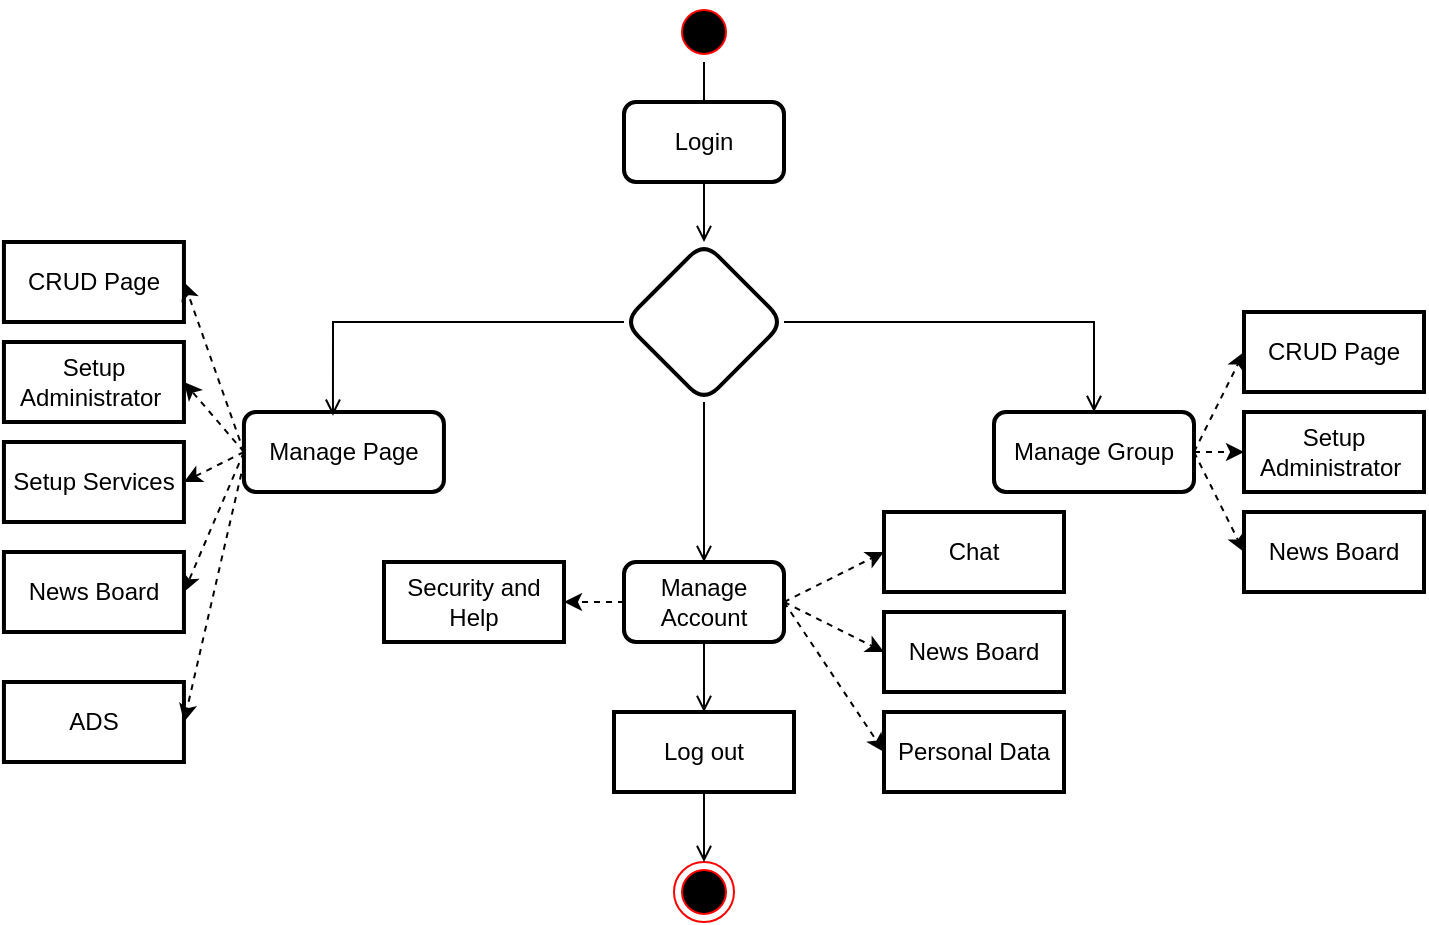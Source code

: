 <mxfile version="15.8.7" type="device" pages="8"><diagram id="pwibhcJ8YeKXZTXkZIty" name="Workflow"><mxGraphModel dx="1102" dy="905" grid="1" gridSize="10" guides="1" tooltips="1" connect="1" arrows="1" fold="1" page="0" pageScale="1" pageWidth="850" pageHeight="1100" math="0" shadow="0"><root><mxCell id="0"/><mxCell id="1" parent="0"/><mxCell id="c9Sn2Wzlgsl1EeK8ECHS-87" value="" style="edgeStyle=orthogonalEdgeStyle;rounded=0;orthogonalLoop=1;jettySize=auto;html=1;endArrow=open;endFill=0;" parent="1" source="c9Sn2Wzlgsl1EeK8ECHS-3" edge="1"><mxGeometry relative="1" as="geometry"><mxPoint x="420" y="150" as="targetPoint"/></mxGeometry></mxCell><mxCell id="c9Sn2Wzlgsl1EeK8ECHS-3" value="" style="ellipse;html=1;shape=startState;fillColor=#000000;strokeColor=#ff0000;" parent="1" vertex="1"><mxGeometry x="405" y="30" width="30" height="30" as="geometry"/></mxCell><mxCell id="LQcm0ruR03PetrjHcj0z-1" value="Login" style="rounded=1;whiteSpace=wrap;html=1;strokeWidth=2;" parent="1" vertex="1"><mxGeometry x="380" y="80" width="80" height="40" as="geometry"/></mxCell><mxCell id="c9Sn2Wzlgsl1EeK8ECHS-100" value="Manage Page" style="rounded=1;whiteSpace=wrap;html=1;strokeWidth=2;" parent="1" vertex="1"><mxGeometry x="189.97" y="235" width="100" height="40" as="geometry"/></mxCell><mxCell id="c9Sn2Wzlgsl1EeK8ECHS-104" style="edgeStyle=orthogonalEdgeStyle;rounded=0;orthogonalLoop=1;jettySize=auto;html=1;entryX=0.445;entryY=0.046;entryDx=0;entryDy=0;entryPerimeter=0;endArrow=open;endFill=0;exitX=0;exitY=0.5;exitDx=0;exitDy=0;" parent="1" source="c9Sn2Wzlgsl1EeK8ECHS-102" target="c9Sn2Wzlgsl1EeK8ECHS-100" edge="1"><mxGeometry relative="1" as="geometry"><mxPoint x="300.004" y="190.034" as="sourcePoint"/></mxGeometry></mxCell><mxCell id="c9Sn2Wzlgsl1EeK8ECHS-106" style="edgeStyle=orthogonalEdgeStyle;rounded=0;orthogonalLoop=1;jettySize=auto;html=1;entryX=0.5;entryY=0;entryDx=0;entryDy=0;endArrow=open;endFill=0;" parent="1" source="c9Sn2Wzlgsl1EeK8ECHS-102" target="c9Sn2Wzlgsl1EeK8ECHS-105" edge="1"><mxGeometry relative="1" as="geometry"/></mxCell><mxCell id="PCIkwYYqf7PxgF0fpibm-6" value="" style="edgeStyle=orthogonalEdgeStyle;rounded=0;orthogonalLoop=1;jettySize=auto;html=1;endArrow=open;endFill=0;" parent="1" source="c9Sn2Wzlgsl1EeK8ECHS-102" target="PCIkwYYqf7PxgF0fpibm-2" edge="1"><mxGeometry relative="1" as="geometry"/></mxCell><mxCell id="c9Sn2Wzlgsl1EeK8ECHS-102" value="" style="rhombus;whiteSpace=wrap;html=1;rounded=1;strokeWidth=2;" parent="1" vertex="1"><mxGeometry x="380" y="150" width="80" height="80" as="geometry"/></mxCell><mxCell id="c9Sn2Wzlgsl1EeK8ECHS-105" value="Manage Group" style="rounded=1;whiteSpace=wrap;html=1;strokeWidth=2;" parent="1" vertex="1"><mxGeometry x="565" y="235" width="100" height="40" as="geometry"/></mxCell><mxCell id="c9Sn2Wzlgsl1EeK8ECHS-118" value="CRUD Page" style="rounded=0;whiteSpace=wrap;html=1;strokeWidth=2;" parent="1" vertex="1"><mxGeometry x="69.97" y="150" width="90" height="40" as="geometry"/></mxCell><mxCell id="c9Sn2Wzlgsl1EeK8ECHS-119" value="Setup Administrator&amp;nbsp;" style="rounded=0;whiteSpace=wrap;html=1;strokeWidth=2;" parent="1" vertex="1"><mxGeometry x="69.97" y="200" width="90" height="40" as="geometry"/></mxCell><mxCell id="c9Sn2Wzlgsl1EeK8ECHS-120" value="Setup Services" style="rounded=0;whiteSpace=wrap;html=1;strokeWidth=2;" parent="1" vertex="1"><mxGeometry x="69.97" y="250" width="90" height="40" as="geometry"/></mxCell><mxCell id="c9Sn2Wzlgsl1EeK8ECHS-124" value="" style="endArrow=classic;html=1;rounded=0;dashed=1;entryX=1;entryY=0.5;entryDx=0;entryDy=0;exitX=0;exitY=0.5;exitDx=0;exitDy=0;" parent="1" source="c9Sn2Wzlgsl1EeK8ECHS-100" target="c9Sn2Wzlgsl1EeK8ECHS-118" edge="1"><mxGeometry width="50" height="50" relative="1" as="geometry"><mxPoint x="259.97" y="275" as="sourcePoint"/><mxPoint x="309.97" y="225" as="targetPoint"/></mxGeometry></mxCell><mxCell id="c9Sn2Wzlgsl1EeK8ECHS-125" value="" style="endArrow=classic;html=1;rounded=0;dashed=1;entryX=1;entryY=0.5;entryDx=0;entryDy=0;exitX=0;exitY=0.5;exitDx=0;exitDy=0;" parent="1" source="c9Sn2Wzlgsl1EeK8ECHS-100" target="c9Sn2Wzlgsl1EeK8ECHS-119" edge="1"><mxGeometry width="50" height="50" relative="1" as="geometry"><mxPoint x="199.97" y="265" as="sourcePoint"/><mxPoint x="169.97" y="215" as="targetPoint"/></mxGeometry></mxCell><mxCell id="c9Sn2Wzlgsl1EeK8ECHS-126" value="" style="endArrow=classic;html=1;rounded=0;dashed=1;entryX=1;entryY=0.5;entryDx=0;entryDy=0;exitX=0;exitY=0.5;exitDx=0;exitDy=0;" parent="1" source="c9Sn2Wzlgsl1EeK8ECHS-100" target="c9Sn2Wzlgsl1EeK8ECHS-120" edge="1"><mxGeometry width="50" height="50" relative="1" as="geometry"><mxPoint x="199.97" y="265" as="sourcePoint"/><mxPoint x="169.97" y="265" as="targetPoint"/></mxGeometry></mxCell><mxCell id="c9Sn2Wzlgsl1EeK8ECHS-127" value="CRUD Page" style="rounded=0;whiteSpace=wrap;html=1;strokeWidth=2;" parent="1" vertex="1"><mxGeometry x="690" y="185" width="90" height="40" as="geometry"/></mxCell><mxCell id="c9Sn2Wzlgsl1EeK8ECHS-128" value="Setup Administrator&amp;nbsp;" style="rounded=0;whiteSpace=wrap;html=1;strokeWidth=2;" parent="1" vertex="1"><mxGeometry x="690" y="235" width="90" height="40" as="geometry"/></mxCell><mxCell id="c9Sn2Wzlgsl1EeK8ECHS-132" value="" style="endArrow=classic;html=1;rounded=0;dashed=1;entryX=0;entryY=0.5;entryDx=0;entryDy=0;exitX=1;exitY=0.5;exitDx=0;exitDy=0;" parent="1" source="c9Sn2Wzlgsl1EeK8ECHS-105" target="c9Sn2Wzlgsl1EeK8ECHS-127" edge="1"><mxGeometry width="50" height="50" relative="1" as="geometry"><mxPoint x="405" y="285" as="sourcePoint"/><mxPoint x="455" y="235" as="targetPoint"/></mxGeometry></mxCell><mxCell id="c9Sn2Wzlgsl1EeK8ECHS-133" value="" style="endArrow=classic;html=1;rounded=0;dashed=1;entryX=0;entryY=0.5;entryDx=0;entryDy=0;exitX=1;exitY=0.5;exitDx=0;exitDy=0;" parent="1" source="c9Sn2Wzlgsl1EeK8ECHS-105" target="c9Sn2Wzlgsl1EeK8ECHS-128" edge="1"><mxGeometry width="50" height="50" relative="1" as="geometry"><mxPoint x="675" y="265" as="sourcePoint"/><mxPoint x="700" y="240" as="targetPoint"/></mxGeometry></mxCell><mxCell id="c9Sn2Wzlgsl1EeK8ECHS-134" value="" style="ellipse;html=1;shape=endState;fillColor=#000000;strokeColor=#ff0000;" parent="1" vertex="1"><mxGeometry x="405" y="460" width="30" height="30" as="geometry"/></mxCell><mxCell id="c9Sn2Wzlgsl1EeK8ECHS-141" value="News Board" style="rounded=0;whiteSpace=wrap;html=1;strokeWidth=2;" parent="1" vertex="1"><mxGeometry x="690" y="285" width="90" height="40" as="geometry"/></mxCell><mxCell id="c9Sn2Wzlgsl1EeK8ECHS-142" value="" style="endArrow=classic;html=1;rounded=0;dashed=1;entryX=0;entryY=0.5;entryDx=0;entryDy=0;exitX=1;exitY=0.5;exitDx=0;exitDy=0;" parent="1" source="c9Sn2Wzlgsl1EeK8ECHS-105" target="c9Sn2Wzlgsl1EeK8ECHS-141" edge="1"><mxGeometry width="50" height="50" relative="1" as="geometry"><mxPoint x="675" y="320" as="sourcePoint"/><mxPoint x="700" y="290" as="targetPoint"/></mxGeometry></mxCell><mxCell id="c9Sn2Wzlgsl1EeK8ECHS-143" value="News Board" style="rounded=0;whiteSpace=wrap;html=1;strokeWidth=2;" parent="1" vertex="1"><mxGeometry x="69.97" y="305" width="90" height="40" as="geometry"/></mxCell><mxCell id="c9Sn2Wzlgsl1EeK8ECHS-144" value="" style="endArrow=classic;html=1;rounded=0;dashed=1;entryX=1;entryY=0.5;entryDx=0;entryDy=0;exitX=0;exitY=0.5;exitDx=0;exitDy=0;" parent="1" source="c9Sn2Wzlgsl1EeK8ECHS-100" target="c9Sn2Wzlgsl1EeK8ECHS-143" edge="1"><mxGeometry width="50" height="50" relative="1" as="geometry"><mxPoint x="199.97" y="265" as="sourcePoint"/><mxPoint x="169.97" y="315" as="targetPoint"/></mxGeometry></mxCell><mxCell id="PCIkwYYqf7PxgF0fpibm-1" value="Security and Help" style="rounded=0;whiteSpace=wrap;html=1;strokeWidth=2;" parent="1" vertex="1"><mxGeometry x="260" y="310" width="90" height="40" as="geometry"/></mxCell><mxCell id="PCIkwYYqf7PxgF0fpibm-13" value="" style="edgeStyle=orthogonalEdgeStyle;rounded=0;orthogonalLoop=1;jettySize=auto;html=1;endArrow=open;endFill=0;" parent="1" source="PCIkwYYqf7PxgF0fpibm-2" target="PCIkwYYqf7PxgF0fpibm-12" edge="1"><mxGeometry relative="1" as="geometry"/></mxCell><mxCell id="PCIkwYYqf7PxgF0fpibm-2" value="Manage Account" style="rounded=1;whiteSpace=wrap;html=1;strokeWidth=2;" parent="1" vertex="1"><mxGeometry x="380" y="310" width="80" height="40" as="geometry"/></mxCell><mxCell id="PCIkwYYqf7PxgF0fpibm-3" value="Chat" style="rounded=0;whiteSpace=wrap;html=1;strokeWidth=2;" parent="1" vertex="1"><mxGeometry x="510" y="285" width="90" height="40" as="geometry"/></mxCell><mxCell id="PCIkwYYqf7PxgF0fpibm-4" value="News Board" style="rounded=0;whiteSpace=wrap;html=1;strokeWidth=2;" parent="1" vertex="1"><mxGeometry x="510" y="335" width="90" height="40" as="geometry"/></mxCell><mxCell id="PCIkwYYqf7PxgF0fpibm-5" value="Personal Data" style="rounded=0;whiteSpace=wrap;html=1;strokeWidth=2;" parent="1" vertex="1"><mxGeometry x="510" y="385" width="90" height="40" as="geometry"/></mxCell><mxCell id="PCIkwYYqf7PxgF0fpibm-7" value="" style="endArrow=classic;html=1;rounded=0;entryX=0;entryY=0.5;entryDx=0;entryDy=0;dashed=1;exitX=1;exitY=0.5;exitDx=0;exitDy=0;" parent="1" source="PCIkwYYqf7PxgF0fpibm-2" target="PCIkwYYqf7PxgF0fpibm-3" edge="1"><mxGeometry width="50" height="50" relative="1" as="geometry"><mxPoint x="390" y="360" as="sourcePoint"/><mxPoint x="440" y="310" as="targetPoint"/></mxGeometry></mxCell><mxCell id="PCIkwYYqf7PxgF0fpibm-8" value="" style="endArrow=classic;html=1;rounded=0;entryX=0;entryY=0.5;entryDx=0;entryDy=0;dashed=1;exitX=1;exitY=0.5;exitDx=0;exitDy=0;" parent="1" source="PCIkwYYqf7PxgF0fpibm-2" target="PCIkwYYqf7PxgF0fpibm-4" edge="1"><mxGeometry width="50" height="50" relative="1" as="geometry"><mxPoint x="470" y="340" as="sourcePoint"/><mxPoint x="520" y="315" as="targetPoint"/></mxGeometry></mxCell><mxCell id="PCIkwYYqf7PxgF0fpibm-9" value="" style="endArrow=classic;html=1;rounded=0;entryX=0;entryY=0.5;entryDx=0;entryDy=0;dashed=1;exitX=1;exitY=0.5;exitDx=0;exitDy=0;" parent="1" source="PCIkwYYqf7PxgF0fpibm-2" target="PCIkwYYqf7PxgF0fpibm-5" edge="1"><mxGeometry width="50" height="50" relative="1" as="geometry"><mxPoint x="470" y="340" as="sourcePoint"/><mxPoint x="520" y="365" as="targetPoint"/></mxGeometry></mxCell><mxCell id="PCIkwYYqf7PxgF0fpibm-10" value="" style="endArrow=classic;html=1;rounded=0;entryX=1;entryY=0.5;entryDx=0;entryDy=0;dashed=1;exitX=0;exitY=0.5;exitDx=0;exitDy=0;" parent="1" source="PCIkwYYqf7PxgF0fpibm-2" target="PCIkwYYqf7PxgF0fpibm-1" edge="1"><mxGeometry width="50" height="50" relative="1" as="geometry"><mxPoint x="470" y="340" as="sourcePoint"/><mxPoint x="520" y="415" as="targetPoint"/></mxGeometry></mxCell><mxCell id="PCIkwYYqf7PxgF0fpibm-14" value="" style="edgeStyle=orthogonalEdgeStyle;rounded=0;orthogonalLoop=1;jettySize=auto;html=1;endArrow=open;endFill=0;" parent="1" source="PCIkwYYqf7PxgF0fpibm-12" target="c9Sn2Wzlgsl1EeK8ECHS-134" edge="1"><mxGeometry relative="1" as="geometry"/></mxCell><mxCell id="PCIkwYYqf7PxgF0fpibm-12" value="Log out" style="rounded=0;whiteSpace=wrap;html=1;strokeWidth=2;" parent="1" vertex="1"><mxGeometry x="375" y="385" width="90" height="40" as="geometry"/></mxCell><mxCell id="0qiflOmTWaoSsgk8Mak7-3" value="ADS" style="rounded=0;whiteSpace=wrap;html=1;strokeWidth=2;" parent="1" vertex="1"><mxGeometry x="69.97" y="370" width="90" height="40" as="geometry"/></mxCell><mxCell id="0qiflOmTWaoSsgk8Mak7-4" value="" style="endArrow=classic;html=1;rounded=0;dashed=1;entryX=1;entryY=0.5;entryDx=0;entryDy=0;" parent="1" target="0qiflOmTWaoSsgk8Mak7-3" edge="1"><mxGeometry width="50" height="50" relative="1" as="geometry"><mxPoint x="190" y="260" as="sourcePoint"/><mxPoint x="169.97" y="335" as="targetPoint"/></mxGeometry></mxCell></root></mxGraphModel></diagram><diagram id="-p9_TxomhJj_K61Rewhh" name="Actor Tong"><mxGraphModel dx="918" dy="754" grid="1" gridSize="10" guides="1" tooltips="1" connect="1" arrows="1" fold="1" page="1" pageScale="1" pageWidth="850" pageHeight="1100" math="0" shadow="0"><root><mxCell id="X3QnlQyVd6H_vTCnFvhf-0"/><mxCell id="X3QnlQyVd6H_vTCnFvhf-1" parent="X3QnlQyVd6H_vTCnFvhf-0"/><mxCell id="JHL0QUgpauPNMUQjIdZV-0" value="" style="rounded=0;whiteSpace=wrap;html=1;strokeWidth=2;fontStyle=1" vertex="1" parent="X3QnlQyVd6H_vTCnFvhf-1"><mxGeometry x="240" y="80" width="190" height="435" as="geometry"/></mxCell><mxCell id="JHL0QUgpauPNMUQjIdZV-1" style="edgeStyle=none;rounded=0;orthogonalLoop=1;jettySize=auto;html=1;entryX=0.011;entryY=0.471;entryDx=0;entryDy=0;entryPerimeter=0;startArrow=none;startFill=0;endArrow=none;endFill=0;fontStyle=1" edge="1" parent="X3QnlQyVd6H_vTCnFvhf-1" source="JHL0QUgpauPNMUQjIdZV-2" target="JHL0QUgpauPNMUQjIdZV-0"><mxGeometry relative="1" as="geometry"/></mxCell><mxCell id="JHL0QUgpauPNMUQjIdZV-2" value="User" style="shape=umlActor;verticalLabelPosition=bottom;verticalAlign=top;html=1;outlineConnect=0;strokeWidth=2;fontStyle=1" vertex="1" parent="X3QnlQyVd6H_vTCnFvhf-1"><mxGeometry x="150" y="255" width="30" height="60" as="geometry"/></mxCell><mxCell id="JHL0QUgpauPNMUQjIdZV-3" style="edgeStyle=none;rounded=0;orthogonalLoop=1;jettySize=auto;html=1;entryX=1;entryY=0.5;entryDx=0;entryDy=0;startArrow=none;startFill=0;endArrow=none;endFill=0;fontStyle=1" edge="1" parent="X3QnlQyVd6H_vTCnFvhf-1" source="JHL0QUgpauPNMUQjIdZV-4" target="JHL0QUgpauPNMUQjIdZV-45"><mxGeometry relative="1" as="geometry"/></mxCell><mxCell id="JHL0QUgpauPNMUQjIdZV-4" value="System" style="shape=umlActor;verticalLabelPosition=bottom;verticalAlign=top;html=1;outlineConnect=0;strokeWidth=2;fontStyle=1" vertex="1" parent="X3QnlQyVd6H_vTCnFvhf-1"><mxGeometry x="850" y="270" width="30" height="60" as="geometry"/></mxCell><mxCell id="JHL0QUgpauPNMUQjIdZV-5" value="Like" style="ellipse;whiteSpace=wrap;html=1;strokeWidth=2;fontStyle=1" vertex="1" parent="X3QnlQyVd6H_vTCnFvhf-1"><mxGeometry x="250" y="265" width="75" height="50" as="geometry"/></mxCell><mxCell id="JHL0QUgpauPNMUQjIdZV-6" value="Comment" style="ellipse;whiteSpace=wrap;html=1;strokeWidth=2;fontStyle=1" vertex="1" parent="X3QnlQyVd6H_vTCnFvhf-1"><mxGeometry x="250" y="335" width="75" height="50" as="geometry"/></mxCell><mxCell id="JHL0QUgpauPNMUQjIdZV-7" value="Dislike" style="ellipse;whiteSpace=wrap;html=1;strokeWidth=2;fontStyle=1" vertex="1" parent="X3QnlQyVd6H_vTCnFvhf-1"><mxGeometry x="340" y="265" width="75" height="50" as="geometry"/></mxCell><mxCell id="JHL0QUgpauPNMUQjIdZV-8" value="Report" style="ellipse;whiteSpace=wrap;html=1;strokeWidth=2;fontStyle=1" vertex="1" parent="X3QnlQyVd6H_vTCnFvhf-1"><mxGeometry x="340" y="335" width="75" height="50" as="geometry"/></mxCell><mxCell id="JHL0QUgpauPNMUQjIdZV-9" value="Follow" style="ellipse;whiteSpace=wrap;html=1;strokeWidth=2;fontStyle=1" vertex="1" parent="X3QnlQyVd6H_vTCnFvhf-1"><mxGeometry x="250" y="395" width="75" height="50" as="geometry"/></mxCell><mxCell id="JHL0QUgpauPNMUQjIdZV-10" style="edgeStyle=none;rounded=0;orthogonalLoop=1;jettySize=auto;html=1;dashed=1;startArrow=open;startFill=0;endArrow=none;endFill=0;fontStyle=1" edge="1" parent="X3QnlQyVd6H_vTCnFvhf-1" source="JHL0QUgpauPNMUQjIdZV-14" target="JHL0QUgpauPNMUQjIdZV-30"><mxGeometry relative="1" as="geometry"/></mxCell><mxCell id="JHL0QUgpauPNMUQjIdZV-11" value="&amp;lt;&amp;lt;Extend&amp;gt;&amp;gt;" style="edgeLabel;html=1;align=center;verticalAlign=middle;resizable=0;points=[];fontStyle=1" vertex="1" connectable="0" parent="JHL0QUgpauPNMUQjIdZV-10"><mxGeometry x="-0.143" relative="1" as="geometry"><mxPoint x="13" as="offset"/></mxGeometry></mxCell><mxCell id="JHL0QUgpauPNMUQjIdZV-12" style="edgeStyle=none;rounded=0;orthogonalLoop=1;jettySize=auto;html=1;dashed=1;startArrow=open;startFill=0;endArrow=none;endFill=0;fontStyle=1" edge="1" parent="X3QnlQyVd6H_vTCnFvhf-1" source="JHL0QUgpauPNMUQjIdZV-14" target="JHL0QUgpauPNMUQjIdZV-31"><mxGeometry relative="1" as="geometry"/></mxCell><mxCell id="JHL0QUgpauPNMUQjIdZV-13" value="&amp;lt;&amp;lt;Extend&amp;gt;&amp;gt;" style="edgeLabel;html=1;align=center;verticalAlign=middle;resizable=0;points=[];fontStyle=1" vertex="1" connectable="0" parent="JHL0QUgpauPNMUQjIdZV-12"><mxGeometry x="-0.157" y="1" relative="1" as="geometry"><mxPoint x="13" y="-2" as="offset"/></mxGeometry></mxCell><mxCell id="JHL0QUgpauPNMUQjIdZV-14" value="Friend" style="ellipse;whiteSpace=wrap;html=1;strokeWidth=2;fontStyle=1" vertex="1" parent="X3QnlQyVd6H_vTCnFvhf-1"><mxGeometry x="340" y="395" width="75" height="50" as="geometry"/></mxCell><mxCell id="JHL0QUgpauPNMUQjIdZV-15" value="Write&lt;br&gt;Post" style="ellipse;whiteSpace=wrap;html=1;strokeWidth=2;fontStyle=1" vertex="1" parent="X3QnlQyVd6H_vTCnFvhf-1"><mxGeometry x="340" y="205" width="75" height="50" as="geometry"/></mxCell><mxCell id="JHL0QUgpauPNMUQjIdZV-16" value="Watch&lt;br&gt;News" style="ellipse;whiteSpace=wrap;html=1;strokeWidth=2;fontStyle=1" vertex="1" parent="X3QnlQyVd6H_vTCnFvhf-1"><mxGeometry x="250" y="205" width="75" height="50" as="geometry"/></mxCell><mxCell id="JHL0QUgpauPNMUQjIdZV-17" value="Chat" style="ellipse;whiteSpace=wrap;html=1;strokeWidth=2;fontStyle=1" vertex="1" parent="X3QnlQyVd6H_vTCnFvhf-1"><mxGeometry x="250" y="145" width="75" height="50" as="geometry"/></mxCell><mxCell id="JHL0QUgpauPNMUQjIdZV-18" style="edgeStyle=none;rounded=0;orthogonalLoop=1;jettySize=auto;html=1;entryX=1;entryY=0.5;entryDx=0;entryDy=0;endArrow=none;endFill=0;strokeColor=none;dashed=1;startArrow=open;startFill=0;fontStyle=1" edge="1" parent="X3QnlQyVd6H_vTCnFvhf-1" source="JHL0QUgpauPNMUQjIdZV-21" target="JHL0QUgpauPNMUQjIdZV-29"><mxGeometry relative="1" as="geometry"/></mxCell><mxCell id="JHL0QUgpauPNMUQjIdZV-19" style="edgeStyle=none;rounded=0;orthogonalLoop=1;jettySize=auto;html=1;dashed=1;startArrow=open;startFill=0;endArrow=none;endFill=0;entryX=0;entryY=0.25;entryDx=0;entryDy=0;fontStyle=1" edge="1" parent="X3QnlQyVd6H_vTCnFvhf-1" source="JHL0QUgpauPNMUQjIdZV-21" target="JHL0QUgpauPNMUQjIdZV-34"><mxGeometry relative="1" as="geometry"/></mxCell><mxCell id="JHL0QUgpauPNMUQjIdZV-20" value="&amp;lt;&amp;lt;Extend&amp;gt;&amp;gt;" style="edgeLabel;html=1;align=center;verticalAlign=middle;resizable=0;points=[];fontStyle=1" vertex="1" connectable="0" parent="JHL0QUgpauPNMUQjIdZV-19"><mxGeometry x="-0.088" y="1" relative="1" as="geometry"><mxPoint as="offset"/></mxGeometry></mxCell><mxCell id="JHL0QUgpauPNMUQjIdZV-21" value="CRUD&lt;br&gt;Page" style="ellipse;whiteSpace=wrap;html=1;strokeWidth=2;fontStyle=1" vertex="1" parent="X3QnlQyVd6H_vTCnFvhf-1"><mxGeometry x="515" y="110" width="75" height="50" as="geometry"/></mxCell><mxCell id="JHL0QUgpauPNMUQjIdZV-22" style="edgeStyle=none;rounded=0;orthogonalLoop=1;jettySize=auto;html=1;dashed=1;startArrow=open;startFill=0;endArrow=none;endFill=0;entryX=-0.014;entryY=0.434;entryDx=0;entryDy=0;entryPerimeter=0;fontStyle=1" edge="1" parent="X3QnlQyVd6H_vTCnFvhf-1" source="JHL0QUgpauPNMUQjIdZV-24" target="JHL0QUgpauPNMUQjIdZV-34"><mxGeometry relative="1" as="geometry"/></mxCell><mxCell id="JHL0QUgpauPNMUQjIdZV-23" value="&amp;lt;&amp;lt;Extend&amp;gt;&amp;gt;" style="edgeLabel;html=1;align=center;verticalAlign=middle;resizable=0;points=[];fontStyle=1" vertex="1" connectable="0" parent="JHL0QUgpauPNMUQjIdZV-22"><mxGeometry x="-0.146" relative="1" as="geometry"><mxPoint y="-6" as="offset"/></mxGeometry></mxCell><mxCell id="JHL0QUgpauPNMUQjIdZV-24" value="CRUD&lt;br&gt;Group" style="ellipse;whiteSpace=wrap;html=1;strokeWidth=2;fontStyle=1" vertex="1" parent="X3QnlQyVd6H_vTCnFvhf-1"><mxGeometry x="515" y="190" width="75" height="50" as="geometry"/></mxCell><mxCell id="JHL0QUgpauPNMUQjIdZV-25" style="edgeStyle=none;rounded=0;orthogonalLoop=1;jettySize=auto;html=1;dashed=1;startArrow=open;startFill=0;endArrow=none;endFill=0;fontStyle=1" edge="1" parent="X3QnlQyVd6H_vTCnFvhf-1" source="JHL0QUgpauPNMUQjIdZV-29" target="JHL0QUgpauPNMUQjIdZV-21"><mxGeometry relative="1" as="geometry"/></mxCell><mxCell id="JHL0QUgpauPNMUQjIdZV-26" value="&amp;lt;&amp;lt;Extend&amp;gt;&amp;gt;" style="edgeLabel;html=1;align=center;verticalAlign=middle;resizable=0;points=[];fontStyle=1" vertex="1" connectable="0" parent="JHL0QUgpauPNMUQjIdZV-25"><mxGeometry x="0.258" y="1" relative="1" as="geometry"><mxPoint x="-6" y="4" as="offset"/></mxGeometry></mxCell><mxCell id="JHL0QUgpauPNMUQjIdZV-27" style="edgeStyle=none;rounded=0;orthogonalLoop=1;jettySize=auto;html=1;dashed=1;startArrow=open;startFill=0;endArrow=none;endFill=0;fontStyle=1" edge="1" parent="X3QnlQyVd6H_vTCnFvhf-1" source="JHL0QUgpauPNMUQjIdZV-29" target="JHL0QUgpauPNMUQjIdZV-24"><mxGeometry relative="1" as="geometry"/></mxCell><mxCell id="JHL0QUgpauPNMUQjIdZV-28" value="&amp;lt;&amp;lt;Extend&amp;gt;&amp;gt;" style="edgeLabel;html=1;align=center;verticalAlign=middle;resizable=0;points=[];fontStyle=1" vertex="1" connectable="0" parent="JHL0QUgpauPNMUQjIdZV-27"><mxGeometry x="-0.11" relative="1" as="geometry"><mxPoint x="12" y="1" as="offset"/></mxGeometry></mxCell><mxCell id="JHL0QUgpauPNMUQjIdZV-29" value="Switch&lt;br&gt;Roles" style="ellipse;whiteSpace=wrap;html=1;strokeWidth=2;fontStyle=1" vertex="1" parent="X3QnlQyVd6H_vTCnFvhf-1"><mxGeometry x="340" y="145" width="75" height="50" as="geometry"/></mxCell><mxCell id="JHL0QUgpauPNMUQjIdZV-30" value="Add Friend" style="ellipse;whiteSpace=wrap;html=1;strokeWidth=2;fontStyle=1" vertex="1" parent="X3QnlQyVd6H_vTCnFvhf-1"><mxGeometry x="515" y="365" width="75" height="50" as="geometry"/></mxCell><mxCell id="JHL0QUgpauPNMUQjIdZV-31" value="Unfriend" style="ellipse;whiteSpace=wrap;html=1;strokeWidth=2;fontStyle=1" vertex="1" parent="X3QnlQyVd6H_vTCnFvhf-1"><mxGeometry x="500" y="455" width="75" height="50" as="geometry"/></mxCell><mxCell id="JHL0QUgpauPNMUQjIdZV-32" value="Update&lt;br&gt;Profile" style="ellipse;whiteSpace=wrap;html=1;strokeWidth=2;fontStyle=1" vertex="1" parent="X3QnlQyVd6H_vTCnFvhf-1"><mxGeometry x="340" y="85" width="75" height="50" as="geometry"/></mxCell><mxCell id="JHL0QUgpauPNMUQjIdZV-33" value="" style="group;fontStyle=1" vertex="1" connectable="0" parent="X3QnlQyVd6H_vTCnFvhf-1"><mxGeometry x="685" y="80" width="100" height="250" as="geometry"/></mxCell><mxCell id="JHL0QUgpauPNMUQjIdZV-34" value="" style="rounded=0;whiteSpace=wrap;html=1;strokeWidth=2;fontStyle=1" vertex="1" parent="JHL0QUgpauPNMUQjIdZV-33"><mxGeometry width="100" height="250" as="geometry"/></mxCell><mxCell id="JHL0QUgpauPNMUQjIdZV-35" value="Create" style="ellipse;whiteSpace=wrap;html=1;strokeWidth=2;fontStyle=1" vertex="1" parent="JHL0QUgpauPNMUQjIdZV-33"><mxGeometry x="10" y="10" width="75" height="50" as="geometry"/></mxCell><mxCell id="JHL0QUgpauPNMUQjIdZV-36" value="Update" style="ellipse;whiteSpace=wrap;html=1;strokeWidth=2;fontStyle=1" vertex="1" parent="JHL0QUgpauPNMUQjIdZV-33"><mxGeometry x="10" y="70" width="75" height="50" as="geometry"/></mxCell><mxCell id="JHL0QUgpauPNMUQjIdZV-37" value="Delete" style="ellipse;whiteSpace=wrap;html=1;strokeWidth=2;fontStyle=1" vertex="1" parent="JHL0QUgpauPNMUQjIdZV-33"><mxGeometry x="10" y="130" width="75" height="50" as="geometry"/></mxCell><mxCell id="JHL0QUgpauPNMUQjIdZV-38" value="Read" style="ellipse;whiteSpace=wrap;html=1;strokeWidth=2;fontStyle=1" vertex="1" parent="JHL0QUgpauPNMUQjIdZV-33"><mxGeometry x="10" y="190" width="75" height="50" as="geometry"/></mxCell><mxCell id="JHL0QUgpauPNMUQjIdZV-39" value="Write&lt;br&gt;Post" style="ellipse;whiteSpace=wrap;html=1;strokeWidth=2;fontStyle=1" vertex="1" parent="X3QnlQyVd6H_vTCnFvhf-1"><mxGeometry x="250" y="85" width="75" height="50" as="geometry"/></mxCell><mxCell id="JHL0QUgpauPNMUQjIdZV-40" value="Rank" style="ellipse;whiteSpace=wrap;html=1;strokeWidth=2;fontStyle=1" vertex="1" parent="X3QnlQyVd6H_vTCnFvhf-1"><mxGeometry x="340" y="455" width="75" height="50" as="geometry"/></mxCell><mxCell id="JHL0QUgpauPNMUQjIdZV-41" value="Norify" style="ellipse;whiteSpace=wrap;html=1;strokeWidth=2;fontStyle=1" vertex="1" parent="X3QnlQyVd6H_vTCnFvhf-1"><mxGeometry x="250" y="455" width="75" height="50" as="geometry"/></mxCell><mxCell id="JHL0QUgpauPNMUQjIdZV-42" style="edgeStyle=none;rounded=0;orthogonalLoop=1;jettySize=auto;html=1;entryX=1;entryY=0.5;entryDx=0;entryDy=0;startArrow=none;startFill=0;endArrow=none;endFill=0;fontStyle=1" edge="1" parent="X3QnlQyVd6H_vTCnFvhf-1" source="JHL0QUgpauPNMUQjIdZV-4" target="JHL0QUgpauPNMUQjIdZV-38"><mxGeometry relative="1" as="geometry"/></mxCell><mxCell id="JHL0QUgpauPNMUQjIdZV-43" style="edgeStyle=none;rounded=0;orthogonalLoop=1;jettySize=auto;html=1;entryX=1.006;entryY=0.526;entryDx=0;entryDy=0;entryPerimeter=0;startArrow=open;startFill=0;endArrow=none;endFill=0;dashed=1;fontStyle=1" edge="1" parent="X3QnlQyVd6H_vTCnFvhf-1" source="JHL0QUgpauPNMUQjIdZV-45" target="JHL0QUgpauPNMUQjIdZV-0"><mxGeometry relative="1" as="geometry"/></mxCell><mxCell id="JHL0QUgpauPNMUQjIdZV-44" value="&amp;lt;&amp;lt;include&amp;gt;&amp;gt;" style="edgeLabel;html=1;align=center;verticalAlign=middle;resizable=0;points=[];fontStyle=1" vertex="1" connectable="0" parent="JHL0QUgpauPNMUQjIdZV-43"><mxGeometry x="0.11" y="-1" relative="1" as="geometry"><mxPoint as="offset"/></mxGeometry></mxCell><mxCell id="JHL0QUgpauPNMUQjIdZV-45" value="Read" style="ellipse;whiteSpace=wrap;html=1;strokeWidth=2;fontStyle=1" vertex="1" parent="X3QnlQyVd6H_vTCnFvhf-1"><mxGeometry x="610" y="355" width="75" height="50" as="geometry"/></mxCell><mxCell id="EujsupcWHeKeCsej7Vu--20" value="" style="group;rotation=90;fontStyle=1" vertex="1" connectable="0" parent="X3QnlQyVd6H_vTCnFvhf-1"><mxGeometry x="227" y="830" width="331.5" height="442.5" as="geometry"/></mxCell><mxCell id="EujsupcWHeKeCsej7Vu--0" value="" style="rounded=0;whiteSpace=wrap;html=1;strokeWidth=2;fontStyle=1" vertex="1" parent="EujsupcWHeKeCsej7Vu--20"><mxGeometry x="26.5" y="70" width="100" height="260" as="geometry"/></mxCell><mxCell id="EujsupcWHeKeCsej7Vu--3" value="Update&lt;br&gt;Admin" style="ellipse;whiteSpace=wrap;html=1;strokeWidth=2;fontStyle=1" vertex="1" parent="EujsupcWHeKeCsej7Vu--20"><mxGeometry x="36.5" y="150" width="75" height="50" as="geometry"/></mxCell><mxCell id="EujsupcWHeKeCsej7Vu--8" value="Manage&lt;br&gt;Security" style="ellipse;whiteSpace=wrap;html=1;strokeWidth=2;fontStyle=1" vertex="1" parent="EujsupcWHeKeCsej7Vu--20"><mxGeometry x="36.5" y="210" width="75" height="50" as="geometry"/></mxCell><mxCell id="EujsupcWHeKeCsej7Vu--9" value="Delete" style="ellipse;whiteSpace=wrap;html=1;strokeWidth=2;fontStyle=1" vertex="1" parent="EujsupcWHeKeCsej7Vu--20"><mxGeometry x="239" y="220" width="75" height="50" as="geometry"/></mxCell><mxCell id="EujsupcWHeKeCsej7Vu--4" style="edgeStyle=none;rounded=0;orthogonalLoop=1;jettySize=auto;html=1;dashed=1;startArrow=open;startFill=0;endArrow=none;endFill=0;fontStyle=1" edge="1" parent="EujsupcWHeKeCsej7Vu--20" source="EujsupcWHeKeCsej7Vu--8" target="EujsupcWHeKeCsej7Vu--9"><mxGeometry relative="1" as="geometry"/></mxCell><mxCell id="EujsupcWHeKeCsej7Vu--5" value="&amp;lt;&amp;lt;Extend&amp;gt;&amp;gt;" style="edgeLabel;html=1;align=center;verticalAlign=middle;resizable=0;points=[];fontStyle=1" vertex="1" connectable="0" parent="EujsupcWHeKeCsej7Vu--4"><mxGeometry x="-0.159" y="-1" relative="1" as="geometry"><mxPoint x="12" y="-5" as="offset"/></mxGeometry></mxCell><mxCell id="EujsupcWHeKeCsej7Vu--10" value="Lock" style="ellipse;whiteSpace=wrap;html=1;strokeWidth=2;fontStyle=1" vertex="1" parent="EujsupcWHeKeCsej7Vu--20"><mxGeometry x="239" y="280" width="75" height="50" as="geometry"/></mxCell><mxCell id="EujsupcWHeKeCsej7Vu--6" style="edgeStyle=none;rounded=0;orthogonalLoop=1;jettySize=auto;html=1;dashed=1;startArrow=open;startFill=0;endArrow=none;endFill=0;fontStyle=1" edge="1" parent="EujsupcWHeKeCsej7Vu--20" source="EujsupcWHeKeCsej7Vu--8" target="EujsupcWHeKeCsej7Vu--10"><mxGeometry relative="1" as="geometry"/></mxCell><mxCell id="EujsupcWHeKeCsej7Vu--7" value="&amp;lt;&amp;lt;Extend&amp;gt;&amp;gt;" style="edgeLabel;html=1;align=center;verticalAlign=middle;resizable=0;points=[];fontStyle=1" vertex="1" connectable="0" parent="EujsupcWHeKeCsej7Vu--6"><mxGeometry x="-0.08" relative="1" as="geometry"><mxPoint x="7" y="2" as="offset"/></mxGeometry></mxCell><mxCell id="EujsupcWHeKeCsej7Vu--11" style="edgeStyle=none;rounded=0;orthogonalLoop=1;jettySize=auto;html=1;startArrow=open;startFill=0;endArrow=none;endFill=0;dashed=1;fontStyle=1" edge="1" parent="EujsupcWHeKeCsej7Vu--20" source="EujsupcWHeKeCsej7Vu--12" target="EujsupcWHeKeCsej7Vu--22"><mxGeometry relative="1" as="geometry"/></mxCell><mxCell id="EujsupcWHeKeCsej7Vu--12" value="CRUD&lt;br&gt;Services" style="ellipse;whiteSpace=wrap;html=1;strokeWidth=2;fontStyle=1" vertex="1" parent="EujsupcWHeKeCsej7Vu--20"><mxGeometry x="36.5" y="270" width="75" height="50" as="geometry"/></mxCell><mxCell id="EujsupcWHeKeCsej7Vu--13" style="edgeStyle=none;rounded=0;orthogonalLoop=1;jettySize=auto;html=1;entryX=-0.013;entryY=0.48;entryDx=0;entryDy=0;entryPerimeter=0;startArrow=none;startFill=0;endArrow=none;endFill=0;fontStyle=1" edge="1" parent="EujsupcWHeKeCsej7Vu--20" source="EujsupcWHeKeCsej7Vu--14" target="EujsupcWHeKeCsej7Vu--0"><mxGeometry relative="1" as="geometry"/></mxCell><mxCell id="EujsupcWHeKeCsej7Vu--14" value="Admin&lt;br&gt;(Page Role)" style="shape=umlActor;verticalLabelPosition=bottom;verticalAlign=top;html=1;outlineConnect=0;strokeWidth=2;fontStyle=1" vertex="1" parent="EujsupcWHeKeCsej7Vu--20"><mxGeometry x="-63.5" y="140" width="30" height="60" as="geometry"/></mxCell><mxCell id="EujsupcWHeKeCsej7Vu--15" value="" style="group;fontStyle=1" vertex="1" connectable="0" parent="EujsupcWHeKeCsej7Vu--20"><mxGeometry x="231.5" y="75" width="90" height="125" as="geometry"/></mxCell><mxCell id="EujsupcWHeKeCsej7Vu--16" value="" style="rounded=0;whiteSpace=wrap;html=1;strokeWidth=2;fontStyle=1" vertex="1" parent="EujsupcWHeKeCsej7Vu--15"><mxGeometry width="90" height="125" as="geometry"/></mxCell><mxCell id="EujsupcWHeKeCsej7Vu--17" value="Add" style="ellipse;whiteSpace=wrap;html=1;strokeWidth=2;fontStyle=1" vertex="1" parent="EujsupcWHeKeCsej7Vu--15"><mxGeometry x="8" y="65" width="75" height="50" as="geometry"/></mxCell><mxCell id="EujsupcWHeKeCsej7Vu--18" value="Delete" style="ellipse;whiteSpace=wrap;html=1;strokeWidth=2;fontStyle=1" vertex="1" parent="EujsupcWHeKeCsej7Vu--15"><mxGeometry x="8" y="5" width="75" height="50" as="geometry"/></mxCell><mxCell id="EujsupcWHeKeCsej7Vu--1" style="edgeStyle=none;rounded=0;orthogonalLoop=1;jettySize=auto;html=1;entryX=0;entryY=0.5;entryDx=0;entryDy=0;dashed=1;startArrow=open;startFill=0;endArrow=none;endFill=0;fontStyle=1" edge="1" parent="EujsupcWHeKeCsej7Vu--20" source="EujsupcWHeKeCsej7Vu--3" target="EujsupcWHeKeCsej7Vu--16"><mxGeometry relative="1" as="geometry"/></mxCell><mxCell id="EujsupcWHeKeCsej7Vu--2" value="&amp;lt;&amp;lt;Extend&amp;gt;&amp;gt;" style="edgeLabel;html=1;align=center;verticalAlign=middle;resizable=0;points=[];fontStyle=1" vertex="1" connectable="0" parent="EujsupcWHeKeCsej7Vu--1"><mxGeometry x="-0.235" y="-1" relative="1" as="geometry"><mxPoint x="10" as="offset"/></mxGeometry></mxCell><mxCell id="EujsupcWHeKeCsej7Vu--19" value="Update&lt;br&gt;Profile" style="ellipse;whiteSpace=wrap;html=1;strokeWidth=2;fontStyle=1" vertex="1" parent="EujsupcWHeKeCsej7Vu--20"><mxGeometry x="39" y="90" width="75" height="50" as="geometry"/></mxCell><mxCell id="EujsupcWHeKeCsej7Vu--21" value="" style="group;fontStyle=1" vertex="1" connectable="0" parent="EujsupcWHeKeCsej7Vu--20"><mxGeometry x="-97" y="367.5" width="330" height="75" as="geometry"/></mxCell><mxCell id="EujsupcWHeKeCsej7Vu--22" value="" style="rounded=0;whiteSpace=wrap;html=1;strokeWidth=2;rotation=90;fontStyle=1" vertex="1" parent="EujsupcWHeKeCsej7Vu--21"><mxGeometry x="127.5" y="-127.5" width="75" height="330" as="geometry"/></mxCell><mxCell id="EujsupcWHeKeCsej7Vu--23" value="Create" style="ellipse;whiteSpace=wrap;html=1;strokeWidth=2;fontStyle=1;rotation=0;" vertex="1" parent="EujsupcWHeKeCsej7Vu--21"><mxGeometry x="244.5" y="13" width="75" height="50" as="geometry"/></mxCell><mxCell id="EujsupcWHeKeCsej7Vu--24" value="Update" style="ellipse;whiteSpace=wrap;html=1;strokeWidth=2;fontStyle=1;rotation=-1;" vertex="1" parent="EujsupcWHeKeCsej7Vu--21"><mxGeometry x="164.5" y="13" width="75" height="50" as="geometry"/></mxCell><mxCell id="EujsupcWHeKeCsej7Vu--25" value="Delete" style="ellipse;whiteSpace=wrap;html=1;strokeWidth=2;fontStyle=1;rotation=-2;" vertex="1" parent="EujsupcWHeKeCsej7Vu--21"><mxGeometry x="84.5" y="13" width="75" height="50" as="geometry"/></mxCell><mxCell id="EujsupcWHeKeCsej7Vu--26" value="Read" style="ellipse;whiteSpace=wrap;html=1;strokeWidth=2;fontStyle=1;rotation=0;" vertex="1" parent="EujsupcWHeKeCsej7Vu--20"><mxGeometry x="-92.5" y="380.5" width="75" height="50" as="geometry"/></mxCell><mxCell id="EujsupcWHeKeCsej7Vu--27" value="&amp;lt;&amp;lt;Extend&amp;gt;&amp;gt;" style="edgeLabel;html=1;align=center;verticalAlign=middle;resizable=0;points=[];fontStyle=1" vertex="1" connectable="0" parent="EujsupcWHeKeCsej7Vu--20"><mxGeometry x="74.004" y="349.996" as="geometry"/></mxCell><mxCell id="PLuPIaGnb4DTya8YbtNU-0" value="" style="rounded=0;whiteSpace=wrap;html=1;strokeWidth=2;fontStyle=1" vertex="1" parent="X3QnlQyVd6H_vTCnFvhf-1"><mxGeometry x="247.5" y="560" width="100" height="255" as="geometry"/></mxCell><mxCell id="PLuPIaGnb4DTya8YbtNU-1" style="edgeStyle=none;rounded=0;orthogonalLoop=1;jettySize=auto;html=1;dashed=1;startArrow=open;startFill=0;endArrow=none;endFill=0;fontStyle=1" edge="1" parent="X3QnlQyVd6H_vTCnFvhf-1" source="PLuPIaGnb4DTya8YbtNU-3" target="PLuPIaGnb4DTya8YbtNU-15"><mxGeometry relative="1" as="geometry"/></mxCell><mxCell id="PLuPIaGnb4DTya8YbtNU-2" value="&amp;lt;&amp;lt;Extend&amp;gt;&amp;gt;" style="edgeLabel;html=1;align=center;verticalAlign=middle;resizable=0;points=[];fontStyle=1" vertex="1" connectable="0" parent="PLuPIaGnb4DTya8YbtNU-1"><mxGeometry x="-0.19" y="1" relative="1" as="geometry"><mxPoint x="10" y="4" as="offset"/></mxGeometry></mxCell><mxCell id="PLuPIaGnb4DTya8YbtNU-3" value="Update&lt;br&gt;Member" style="ellipse;whiteSpace=wrap;html=1;strokeWidth=2;fontStyle=1" vertex="1" parent="X3QnlQyVd6H_vTCnFvhf-1"><mxGeometry x="260" y="575" width="75" height="50" as="geometry"/></mxCell><mxCell id="PLuPIaGnb4DTya8YbtNU-4" style="edgeStyle=none;rounded=0;orthogonalLoop=1;jettySize=auto;html=1;dashed=1;startArrow=open;startFill=0;endArrow=none;endFill=0;fontStyle=1" edge="1" parent="X3QnlQyVd6H_vTCnFvhf-1" source="PLuPIaGnb4DTya8YbtNU-6" target="PLuPIaGnb4DTya8YbtNU-15"><mxGeometry relative="1" as="geometry"/></mxCell><mxCell id="PLuPIaGnb4DTya8YbtNU-5" value="&amp;lt;&amp;lt;Extend&amp;gt;&amp;gt;" style="edgeLabel;html=1;align=center;verticalAlign=middle;resizable=0;points=[];fontStyle=1" vertex="1" connectable="0" parent="PLuPIaGnb4DTya8YbtNU-4"><mxGeometry x="-0.182" y="1" relative="1" as="geometry"><mxPoint x="10" as="offset"/></mxGeometry></mxCell><mxCell id="PLuPIaGnb4DTya8YbtNU-6" value="Update&lt;br&gt;Admin" style="ellipse;whiteSpace=wrap;html=1;strokeWidth=2;fontStyle=1" vertex="1" parent="X3QnlQyVd6H_vTCnFvhf-1"><mxGeometry x="260" y="635" width="75" height="50" as="geometry"/></mxCell><mxCell id="PLuPIaGnb4DTya8YbtNU-7" value="Update&lt;br&gt;Profile" style="ellipse;whiteSpace=wrap;html=1;strokeWidth=2;fontStyle=1" vertex="1" parent="X3QnlQyVd6H_vTCnFvhf-1"><mxGeometry x="260" y="690" width="75" height="50" as="geometry"/></mxCell><mxCell id="PLuPIaGnb4DTya8YbtNU-8" value="&#10;&#10;&lt;span style=&quot;color: rgb(0, 0, 0); font-family: helvetica; font-size: 11px; font-style: normal; letter-spacing: normal; text-align: center; text-indent: 0px; text-transform: none; word-spacing: 0px; background-color: rgb(255, 255, 255); display: inline; float: none;&quot;&gt;&amp;lt;&amp;lt;Extend&amp;gt;&amp;gt;&lt;/span&gt;&#10;&#10;" style="edgeStyle=none;rounded=0;orthogonalLoop=1;jettySize=auto;html=1;entryX=0;entryY=0.5;entryDx=0;entryDy=0;dashed=1;startArrow=open;startFill=0;endArrow=none;endFill=0;fontStyle=1" edge="1" parent="X3QnlQyVd6H_vTCnFvhf-1" source="PLuPIaGnb4DTya8YbtNU-11" target="PLuPIaGnb4DTya8YbtNU-12"><mxGeometry relative="1" as="geometry"/></mxCell><mxCell id="PLuPIaGnb4DTya8YbtNU-9" style="edgeStyle=none;rounded=0;orthogonalLoop=1;jettySize=auto;html=1;dashed=1;startArrow=open;startFill=0;endArrow=none;endFill=0;fontStyle=1" edge="1" parent="X3QnlQyVd6H_vTCnFvhf-1" source="PLuPIaGnb4DTya8YbtNU-11" target="PLuPIaGnb4DTya8YbtNU-13"><mxGeometry relative="1" as="geometry"/></mxCell><mxCell id="PLuPIaGnb4DTya8YbtNU-10" value="&amp;lt;&amp;lt;Extend&amp;gt;&amp;gt;" style="edgeLabel;html=1;align=center;verticalAlign=middle;resizable=0;points=[];fontStyle=1" vertex="1" connectable="0" parent="PLuPIaGnb4DTya8YbtNU-9"><mxGeometry x="0.146" y="-1" relative="1" as="geometry"><mxPoint as="offset"/></mxGeometry></mxCell><mxCell id="PLuPIaGnb4DTya8YbtNU-11" value="Manage&lt;br&gt;Security" style="ellipse;whiteSpace=wrap;html=1;strokeWidth=2;fontStyle=1" vertex="1" parent="X3QnlQyVd6H_vTCnFvhf-1"><mxGeometry x="260" y="745" width="75" height="50" as="geometry"/></mxCell><mxCell id="PLuPIaGnb4DTya8YbtNU-12" value="Delete" style="ellipse;whiteSpace=wrap;html=1;strokeWidth=2;fontStyle=1" vertex="1" parent="X3QnlQyVd6H_vTCnFvhf-1"><mxGeometry x="455" y="705" width="75" height="50" as="geometry"/></mxCell><mxCell id="PLuPIaGnb4DTya8YbtNU-13" value="Lock" style="ellipse;whiteSpace=wrap;html=1;strokeWidth=2;fontStyle=1" vertex="1" parent="X3QnlQyVd6H_vTCnFvhf-1"><mxGeometry x="455" y="765" width="75" height="50" as="geometry"/></mxCell><mxCell id="PLuPIaGnb4DTya8YbtNU-14" value="" style="group;fontStyle=1" vertex="1" connectable="0" parent="X3QnlQyVd6H_vTCnFvhf-1"><mxGeometry x="447.5" y="565" width="90" height="125" as="geometry"/></mxCell><mxCell id="PLuPIaGnb4DTya8YbtNU-15" value="" style="rounded=0;whiteSpace=wrap;html=1;strokeWidth=2;fontStyle=1" vertex="1" parent="PLuPIaGnb4DTya8YbtNU-14"><mxGeometry width="90" height="125" as="geometry"/></mxCell><mxCell id="PLuPIaGnb4DTya8YbtNU-16" value="Add" style="ellipse;whiteSpace=wrap;html=1;strokeWidth=2;fontStyle=1" vertex="1" parent="PLuPIaGnb4DTya8YbtNU-14"><mxGeometry x="8" y="65" width="75" height="50" as="geometry"/></mxCell><mxCell id="PLuPIaGnb4DTya8YbtNU-17" value="Delete" style="ellipse;whiteSpace=wrap;html=1;strokeWidth=2;fontStyle=1" vertex="1" parent="PLuPIaGnb4DTya8YbtNU-14"><mxGeometry x="8" y="5" width="75" height="50" as="geometry"/></mxCell><mxCell id="PLuPIaGnb4DTya8YbtNU-18" value="Admin&lt;br&gt;(Group Role)" style="shape=umlActor;verticalLabelPosition=bottom;verticalAlign=top;html=1;outlineConnect=0;strokeWidth=2;fontStyle=1" vertex="1" parent="X3QnlQyVd6H_vTCnFvhf-1"><mxGeometry x="160" y="657.5" width="30" height="60" as="geometry"/></mxCell><mxCell id="PLuPIaGnb4DTya8YbtNU-19" style="edgeStyle=none;rounded=0;orthogonalLoop=1;jettySize=auto;html=1;entryX=-0.013;entryY=0.48;entryDx=0;entryDy=0;entryPerimeter=0;startArrow=none;startFill=0;endArrow=none;endFill=0;exitX=1;exitY=0.333;exitDx=0;exitDy=0;exitPerimeter=0;fontStyle=1" edge="1" parent="X3QnlQyVd6H_vTCnFvhf-1" source="PLuPIaGnb4DTya8YbtNU-18"><mxGeometry relative="1" as="geometry"><mxPoint x="130" y="675.535" as="sourcePoint"/><mxPoint x="248.7" y="674.47" as="targetPoint"/></mxGeometry></mxCell><mxCell id="PLuPIaGnb4DTya8YbtNU-21" value="User" style="shape=umlActor;verticalLabelPosition=bottom;verticalAlign=top;html=1;outlineConnect=0;strokeWidth=2;fontStyle=1" vertex="1" parent="X3QnlQyVd6H_vTCnFvhf-1"><mxGeometry x="30" y="840" width="30" height="60" as="geometry"/></mxCell><mxCell id="PLuPIaGnb4DTya8YbtNU-23" value="" style="endArrow=block;html=1;rounded=0;endFill=0;exitX=0;exitY=0.333;exitDx=0;exitDy=0;exitPerimeter=0;entryX=1;entryY=0.333;entryDx=0;entryDy=0;entryPerimeter=0;" edge="1" parent="X3QnlQyVd6H_vTCnFvhf-1" source="PLuPIaGnb4DTya8YbtNU-18" target="PLuPIaGnb4DTya8YbtNU-21"><mxGeometry width="50" height="50" relative="1" as="geometry"><mxPoint x="140" y="810" as="sourcePoint"/><mxPoint x="190" y="760" as="targetPoint"/></mxGeometry></mxCell><mxCell id="PLuPIaGnb4DTya8YbtNU-24" value="" style="endArrow=block;html=1;rounded=0;endFill=0;entryX=1;entryY=0.333;entryDx=0;entryDy=0;entryPerimeter=0;" edge="1" parent="X3QnlQyVd6H_vTCnFvhf-1" target="PLuPIaGnb4DTya8YbtNU-21"><mxGeometry width="50" height="50" relative="1" as="geometry"><mxPoint x="170" y="990" as="sourcePoint"/><mxPoint x="70" y="854.891" as="targetPoint"/></mxGeometry></mxCell></root></mxGraphModel></diagram><diagram id="ctK-iBbORyJh2Rpl3VJj" name="Actor User"><mxGraphModel dx="1102" dy="905" grid="1" gridSize="10" guides="1" tooltips="1" connect="1" arrows="1" fold="1" page="1" pageScale="1" pageWidth="850" pageHeight="1100" math="0" shadow="0"><root><mxCell id="ntWFLAeWVRxNW0p-ZsWl-0"/><mxCell id="ntWFLAeWVRxNW0p-ZsWl-1" parent="ntWFLAeWVRxNW0p-ZsWl-0"/><mxCell id="w_DQ8GIYEDWfFFPHaUEt-103" value="" style="rounded=0;whiteSpace=wrap;html=1;strokeWidth=2;fontStyle=1" parent="ntWFLAeWVRxNW0p-ZsWl-1" vertex="1"><mxGeometry x="150" y="210" width="190" height="435" as="geometry"/></mxCell><mxCell id="w_DQ8GIYEDWfFFPHaUEt-105" style="edgeStyle=none;rounded=0;orthogonalLoop=1;jettySize=auto;html=1;entryX=0.011;entryY=0.471;entryDx=0;entryDy=0;entryPerimeter=0;startArrow=none;startFill=0;endArrow=none;endFill=0;fontStyle=1" parent="ntWFLAeWVRxNW0p-ZsWl-1" source="W7uAuwGfrKQk7oWp1YBt-0" target="w_DQ8GIYEDWfFFPHaUEt-103" edge="1"><mxGeometry relative="1" as="geometry"/></mxCell><mxCell id="W7uAuwGfrKQk7oWp1YBt-0" value="User" style="shape=umlActor;verticalLabelPosition=bottom;verticalAlign=top;html=1;outlineConnect=0;strokeWidth=2;fontStyle=1" parent="ntWFLAeWVRxNW0p-ZsWl-1" vertex="1"><mxGeometry x="60" y="385" width="30" height="60" as="geometry"/></mxCell><mxCell id="w_DQ8GIYEDWfFFPHaUEt-114" style="edgeStyle=none;rounded=0;orthogonalLoop=1;jettySize=auto;html=1;entryX=1;entryY=0.5;entryDx=0;entryDy=0;startArrow=none;startFill=0;endArrow=none;endFill=0;fontStyle=1" parent="ntWFLAeWVRxNW0p-ZsWl-1" source="w_DQ8GIYEDWfFFPHaUEt-0" target="w_DQ8GIYEDWfFFPHaUEt-113" edge="1"><mxGeometry relative="1" as="geometry"/></mxCell><mxCell id="w_DQ8GIYEDWfFFPHaUEt-0" value="System" style="shape=umlActor;verticalLabelPosition=bottom;verticalAlign=top;html=1;outlineConnect=0;strokeWidth=2;fontStyle=1" parent="ntWFLAeWVRxNW0p-ZsWl-1" vertex="1"><mxGeometry x="760" y="400" width="30" height="60" as="geometry"/></mxCell><mxCell id="w_DQ8GIYEDWfFFPHaUEt-7" value="Like" style="ellipse;whiteSpace=wrap;html=1;strokeWidth=2;fontStyle=1" parent="ntWFLAeWVRxNW0p-ZsWl-1" vertex="1"><mxGeometry x="160" y="395" width="75" height="50" as="geometry"/></mxCell><mxCell id="w_DQ8GIYEDWfFFPHaUEt-8" value="Comment" style="ellipse;whiteSpace=wrap;html=1;strokeWidth=2;fontStyle=1" parent="ntWFLAeWVRxNW0p-ZsWl-1" vertex="1"><mxGeometry x="160" y="465" width="75" height="50" as="geometry"/></mxCell><mxCell id="w_DQ8GIYEDWfFFPHaUEt-9" value="Dislike" style="ellipse;whiteSpace=wrap;html=1;strokeWidth=2;fontStyle=1" parent="ntWFLAeWVRxNW0p-ZsWl-1" vertex="1"><mxGeometry x="250" y="395" width="75" height="50" as="geometry"/></mxCell><mxCell id="w_DQ8GIYEDWfFFPHaUEt-10" value="Report" style="ellipse;whiteSpace=wrap;html=1;strokeWidth=2;fontStyle=1" parent="ntWFLAeWVRxNW0p-ZsWl-1" vertex="1"><mxGeometry x="250" y="465" width="75" height="50" as="geometry"/></mxCell><mxCell id="w_DQ8GIYEDWfFFPHaUEt-11" value="Follow" style="ellipse;whiteSpace=wrap;html=1;strokeWidth=2;fontStyle=1" parent="ntWFLAeWVRxNW0p-ZsWl-1" vertex="1"><mxGeometry x="160" y="525" width="75" height="50" as="geometry"/></mxCell><mxCell id="w_DQ8GIYEDWfFFPHaUEt-59" style="edgeStyle=none;rounded=0;orthogonalLoop=1;jettySize=auto;html=1;dashed=1;startArrow=open;startFill=0;endArrow=none;endFill=0;fontStyle=1" parent="ntWFLAeWVRxNW0p-ZsWl-1" source="w_DQ8GIYEDWfFFPHaUEt-12" target="w_DQ8GIYEDWfFFPHaUEt-25" edge="1"><mxGeometry relative="1" as="geometry"/></mxCell><mxCell id="w_DQ8GIYEDWfFFPHaUEt-96" value="&amp;lt;&amp;lt;Extend&amp;gt;&amp;gt;" style="edgeLabel;html=1;align=center;verticalAlign=middle;resizable=0;points=[];fontStyle=1" parent="w_DQ8GIYEDWfFFPHaUEt-59" vertex="1" connectable="0"><mxGeometry x="-0.143" relative="1" as="geometry"><mxPoint x="13" as="offset"/></mxGeometry></mxCell><mxCell id="w_DQ8GIYEDWfFFPHaUEt-60" style="edgeStyle=none;rounded=0;orthogonalLoop=1;jettySize=auto;html=1;dashed=1;startArrow=open;startFill=0;endArrow=none;endFill=0;fontStyle=1" parent="ntWFLAeWVRxNW0p-ZsWl-1" source="w_DQ8GIYEDWfFFPHaUEt-12" target="w_DQ8GIYEDWfFFPHaUEt-26" edge="1"><mxGeometry relative="1" as="geometry"/></mxCell><mxCell id="w_DQ8GIYEDWfFFPHaUEt-97" value="&amp;lt;&amp;lt;Extend&amp;gt;&amp;gt;" style="edgeLabel;html=1;align=center;verticalAlign=middle;resizable=0;points=[];fontStyle=1" parent="w_DQ8GIYEDWfFFPHaUEt-60" vertex="1" connectable="0"><mxGeometry x="-0.157" y="1" relative="1" as="geometry"><mxPoint x="13" y="-2" as="offset"/></mxGeometry></mxCell><mxCell id="w_DQ8GIYEDWfFFPHaUEt-12" value="Friend" style="ellipse;whiteSpace=wrap;html=1;strokeWidth=2;fontStyle=1" parent="ntWFLAeWVRxNW0p-ZsWl-1" vertex="1"><mxGeometry x="250" y="525" width="75" height="50" as="geometry"/></mxCell><mxCell id="w_DQ8GIYEDWfFFPHaUEt-13" value="Write&lt;br&gt;Post" style="ellipse;whiteSpace=wrap;html=1;strokeWidth=2;fontStyle=1" parent="ntWFLAeWVRxNW0p-ZsWl-1" vertex="1"><mxGeometry x="250" y="335" width="75" height="50" as="geometry"/></mxCell><mxCell id="w_DQ8GIYEDWfFFPHaUEt-14" value="Watch&lt;br&gt;News" style="ellipse;whiteSpace=wrap;html=1;strokeWidth=2;fontStyle=1" parent="ntWFLAeWVRxNW0p-ZsWl-1" vertex="1"><mxGeometry x="160" y="335" width="75" height="50" as="geometry"/></mxCell><mxCell id="w_DQ8GIYEDWfFFPHaUEt-15" value="Chat" style="ellipse;whiteSpace=wrap;html=1;strokeWidth=2;fontStyle=1" parent="ntWFLAeWVRxNW0p-ZsWl-1" vertex="1"><mxGeometry x="160" y="275" width="75" height="50" as="geometry"/></mxCell><mxCell id="w_DQ8GIYEDWfFFPHaUEt-52" style="edgeStyle=none;rounded=0;orthogonalLoop=1;jettySize=auto;html=1;entryX=1;entryY=0.5;entryDx=0;entryDy=0;endArrow=none;endFill=0;strokeColor=none;dashed=1;startArrow=open;startFill=0;fontStyle=1" parent="ntWFLAeWVRxNW0p-ZsWl-1" source="w_DQ8GIYEDWfFFPHaUEt-16" target="w_DQ8GIYEDWfFFPHaUEt-18" edge="1"><mxGeometry relative="1" as="geometry"/></mxCell><mxCell id="w_DQ8GIYEDWfFFPHaUEt-57" style="edgeStyle=none;rounded=0;orthogonalLoop=1;jettySize=auto;html=1;dashed=1;startArrow=open;startFill=0;endArrow=none;endFill=0;entryX=0;entryY=0.25;entryDx=0;entryDy=0;fontStyle=1" parent="ntWFLAeWVRxNW0p-ZsWl-1" source="w_DQ8GIYEDWfFFPHaUEt-16" target="w_DQ8GIYEDWfFFPHaUEt-47" edge="1"><mxGeometry relative="1" as="geometry"/></mxCell><mxCell id="w_DQ8GIYEDWfFFPHaUEt-94" value="&amp;lt;&amp;lt;Extend&amp;gt;&amp;gt;" style="edgeLabel;html=1;align=center;verticalAlign=middle;resizable=0;points=[];fontStyle=1" parent="w_DQ8GIYEDWfFFPHaUEt-57" vertex="1" connectable="0"><mxGeometry x="-0.088" y="1" relative="1" as="geometry"><mxPoint as="offset"/></mxGeometry></mxCell><mxCell id="w_DQ8GIYEDWfFFPHaUEt-16" value="CRUD&lt;br&gt;Page" style="ellipse;whiteSpace=wrap;html=1;strokeWidth=2;fontStyle=1" parent="ntWFLAeWVRxNW0p-ZsWl-1" vertex="1"><mxGeometry x="425" y="240" width="75" height="50" as="geometry"/></mxCell><mxCell id="w_DQ8GIYEDWfFFPHaUEt-58" style="edgeStyle=none;rounded=0;orthogonalLoop=1;jettySize=auto;html=1;dashed=1;startArrow=open;startFill=0;endArrow=none;endFill=0;entryX=-0.014;entryY=0.434;entryDx=0;entryDy=0;entryPerimeter=0;fontStyle=1" parent="ntWFLAeWVRxNW0p-ZsWl-1" source="w_DQ8GIYEDWfFFPHaUEt-17" target="w_DQ8GIYEDWfFFPHaUEt-47" edge="1"><mxGeometry relative="1" as="geometry"/></mxCell><mxCell id="w_DQ8GIYEDWfFFPHaUEt-95" value="&amp;lt;&amp;lt;Extend&amp;gt;&amp;gt;" style="edgeLabel;html=1;align=center;verticalAlign=middle;resizable=0;points=[];fontStyle=1" parent="w_DQ8GIYEDWfFFPHaUEt-58" vertex="1" connectable="0"><mxGeometry x="-0.146" relative="1" as="geometry"><mxPoint y="-6" as="offset"/></mxGeometry></mxCell><mxCell id="w_DQ8GIYEDWfFFPHaUEt-17" value="CRUD&lt;br&gt;Group" style="ellipse;whiteSpace=wrap;html=1;strokeWidth=2;fontStyle=1" parent="ntWFLAeWVRxNW0p-ZsWl-1" vertex="1"><mxGeometry x="425" y="320" width="75" height="50" as="geometry"/></mxCell><mxCell id="w_DQ8GIYEDWfFFPHaUEt-54" style="edgeStyle=none;rounded=0;orthogonalLoop=1;jettySize=auto;html=1;dashed=1;startArrow=open;startFill=0;endArrow=none;endFill=0;fontStyle=1" parent="ntWFLAeWVRxNW0p-ZsWl-1" source="w_DQ8GIYEDWfFFPHaUEt-18" target="w_DQ8GIYEDWfFFPHaUEt-16" edge="1"><mxGeometry relative="1" as="geometry"/></mxCell><mxCell id="w_DQ8GIYEDWfFFPHaUEt-92" value="&amp;lt;&amp;lt;Extend&amp;gt;&amp;gt;" style="edgeLabel;html=1;align=center;verticalAlign=middle;resizable=0;points=[];fontStyle=1" parent="w_DQ8GIYEDWfFFPHaUEt-54" vertex="1" connectable="0"><mxGeometry x="0.258" y="1" relative="1" as="geometry"><mxPoint x="-6" y="4" as="offset"/></mxGeometry></mxCell><mxCell id="w_DQ8GIYEDWfFFPHaUEt-55" style="edgeStyle=none;rounded=0;orthogonalLoop=1;jettySize=auto;html=1;dashed=1;startArrow=open;startFill=0;endArrow=none;endFill=0;fontStyle=1" parent="ntWFLAeWVRxNW0p-ZsWl-1" source="w_DQ8GIYEDWfFFPHaUEt-18" target="w_DQ8GIYEDWfFFPHaUEt-17" edge="1"><mxGeometry relative="1" as="geometry"/></mxCell><mxCell id="w_DQ8GIYEDWfFFPHaUEt-93" value="&amp;lt;&amp;lt;Extend&amp;gt;&amp;gt;" style="edgeLabel;html=1;align=center;verticalAlign=middle;resizable=0;points=[];fontStyle=1" parent="w_DQ8GIYEDWfFFPHaUEt-55" vertex="1" connectable="0"><mxGeometry x="-0.11" relative="1" as="geometry"><mxPoint x="12" y="1" as="offset"/></mxGeometry></mxCell><mxCell id="w_DQ8GIYEDWfFFPHaUEt-18" value="Switch&lt;br&gt;Roles" style="ellipse;whiteSpace=wrap;html=1;strokeWidth=2;fontStyle=1" parent="ntWFLAeWVRxNW0p-ZsWl-1" vertex="1"><mxGeometry x="250" y="275" width="75" height="50" as="geometry"/></mxCell><mxCell id="w_DQ8GIYEDWfFFPHaUEt-25" value="Add Friend" style="ellipse;whiteSpace=wrap;html=1;strokeWidth=2;fontStyle=1" parent="ntWFLAeWVRxNW0p-ZsWl-1" vertex="1"><mxGeometry x="425" y="495" width="75" height="50" as="geometry"/></mxCell><mxCell id="w_DQ8GIYEDWfFFPHaUEt-26" value="Unfriend" style="ellipse;whiteSpace=wrap;html=1;strokeWidth=2;fontStyle=1" parent="ntWFLAeWVRxNW0p-ZsWl-1" vertex="1"><mxGeometry x="410" y="585" width="75" height="50" as="geometry"/></mxCell><mxCell id="w_DQ8GIYEDWfFFPHaUEt-34" value="Update&lt;br&gt;Profile" style="ellipse;whiteSpace=wrap;html=1;strokeWidth=2;fontStyle=1" parent="ntWFLAeWVRxNW0p-ZsWl-1" vertex="1"><mxGeometry x="250" y="215" width="75" height="50" as="geometry"/></mxCell><mxCell id="w_DQ8GIYEDWfFFPHaUEt-48" value="" style="group;fontStyle=1" parent="ntWFLAeWVRxNW0p-ZsWl-1" vertex="1" connectable="0"><mxGeometry x="595" y="210" width="100" height="250" as="geometry"/></mxCell><mxCell id="w_DQ8GIYEDWfFFPHaUEt-47" value="" style="rounded=0;whiteSpace=wrap;html=1;strokeWidth=2;fontStyle=1" parent="w_DQ8GIYEDWfFFPHaUEt-48" vertex="1"><mxGeometry width="100" height="250" as="geometry"/></mxCell><mxCell id="w_DQ8GIYEDWfFFPHaUEt-20" value="Create" style="ellipse;whiteSpace=wrap;html=1;strokeWidth=2;fontStyle=1" parent="w_DQ8GIYEDWfFFPHaUEt-48" vertex="1"><mxGeometry x="10" y="10" width="75" height="50" as="geometry"/></mxCell><mxCell id="w_DQ8GIYEDWfFFPHaUEt-21" value="Update" style="ellipse;whiteSpace=wrap;html=1;strokeWidth=2;fontStyle=1" parent="w_DQ8GIYEDWfFFPHaUEt-48" vertex="1"><mxGeometry x="10" y="70" width="75" height="50" as="geometry"/></mxCell><mxCell id="w_DQ8GIYEDWfFFPHaUEt-22" value="Delete" style="ellipse;whiteSpace=wrap;html=1;strokeWidth=2;fontStyle=1" parent="w_DQ8GIYEDWfFFPHaUEt-48" vertex="1"><mxGeometry x="10" y="130" width="75" height="50" as="geometry"/></mxCell><mxCell id="w_DQ8GIYEDWfFFPHaUEt-23" value="Read" style="ellipse;whiteSpace=wrap;html=1;strokeWidth=2;fontStyle=1" parent="w_DQ8GIYEDWfFFPHaUEt-48" vertex="1"><mxGeometry x="10" y="190" width="75" height="50" as="geometry"/></mxCell><mxCell id="w_DQ8GIYEDWfFFPHaUEt-49" value="Write&lt;br&gt;Post" style="ellipse;whiteSpace=wrap;html=1;strokeWidth=2;fontStyle=1" parent="ntWFLAeWVRxNW0p-ZsWl-1" vertex="1"><mxGeometry x="160" y="215" width="75" height="50" as="geometry"/></mxCell><mxCell id="w_DQ8GIYEDWfFFPHaUEt-50" value="Rank" style="ellipse;whiteSpace=wrap;html=1;strokeWidth=2;fontStyle=1" parent="ntWFLAeWVRxNW0p-ZsWl-1" vertex="1"><mxGeometry x="250" y="585" width="75" height="50" as="geometry"/></mxCell><mxCell id="w_DQ8GIYEDWfFFPHaUEt-51" value="Norify" style="ellipse;whiteSpace=wrap;html=1;strokeWidth=2;fontStyle=1" parent="ntWFLAeWVRxNW0p-ZsWl-1" vertex="1"><mxGeometry x="160" y="585" width="75" height="50" as="geometry"/></mxCell><mxCell id="w_DQ8GIYEDWfFFPHaUEt-106" style="edgeStyle=none;rounded=0;orthogonalLoop=1;jettySize=auto;html=1;entryX=1;entryY=0.5;entryDx=0;entryDy=0;startArrow=none;startFill=0;endArrow=none;endFill=0;fontStyle=1" parent="ntWFLAeWVRxNW0p-ZsWl-1" source="w_DQ8GIYEDWfFFPHaUEt-0" target="w_DQ8GIYEDWfFFPHaUEt-23" edge="1"><mxGeometry relative="1" as="geometry"/></mxCell><mxCell id="w_DQ8GIYEDWfFFPHaUEt-115" style="edgeStyle=none;rounded=0;orthogonalLoop=1;jettySize=auto;html=1;entryX=1.006;entryY=0.526;entryDx=0;entryDy=0;entryPerimeter=0;startArrow=open;startFill=0;endArrow=none;endFill=0;dashed=1;fontStyle=1" parent="ntWFLAeWVRxNW0p-ZsWl-1" source="w_DQ8GIYEDWfFFPHaUEt-113" target="w_DQ8GIYEDWfFFPHaUEt-103" edge="1"><mxGeometry relative="1" as="geometry"/></mxCell><mxCell id="w_DQ8GIYEDWfFFPHaUEt-116" value="&amp;lt;&amp;lt;include&amp;gt;&amp;gt;" style="edgeLabel;html=1;align=center;verticalAlign=middle;resizable=0;points=[];fontStyle=1" parent="w_DQ8GIYEDWfFFPHaUEt-115" vertex="1" connectable="0"><mxGeometry x="0.11" y="-1" relative="1" as="geometry"><mxPoint as="offset"/></mxGeometry></mxCell><mxCell id="w_DQ8GIYEDWfFFPHaUEt-113" value="Read" style="ellipse;whiteSpace=wrap;html=1;strokeWidth=2;fontStyle=1" parent="ntWFLAeWVRxNW0p-ZsWl-1" vertex="1"><mxGeometry x="520" y="485" width="75" height="50" as="geometry"/></mxCell></root></mxGraphModel></diagram><diagram id="8eumuM5Mp0ZqpIFrRrJi" name="Actor Page"><mxGraphModel dx="1102" dy="905" grid="1" gridSize="10" guides="1" tooltips="1" connect="1" arrows="1" fold="1" page="1" pageScale="1" pageWidth="850" pageHeight="1100" math="0" shadow="0"><root><mxCell id="PthkXo9Wdw-xqjeI2kig-0"/><mxCell id="PthkXo9Wdw-xqjeI2kig-1" parent="PthkXo9Wdw-xqjeI2kig-0"/><mxCell id="ARXuZnavKpbQwstm07p7-0" value="" style="rounded=0;whiteSpace=wrap;html=1;strokeWidth=2;fontStyle=1" parent="PthkXo9Wdw-xqjeI2kig-1" vertex="1"><mxGeometry x="323" y="300" width="100" height="260" as="geometry"/></mxCell><mxCell id="ARXuZnavKpbQwstm07p7-4" style="edgeStyle=none;rounded=0;orthogonalLoop=1;jettySize=auto;html=1;entryX=0;entryY=0.5;entryDx=0;entryDy=0;dashed=1;startArrow=open;startFill=0;endArrow=none;endFill=0;fontStyle=1" parent="PthkXo9Wdw-xqjeI2kig-1" source="ARXuZnavKpbQwstm07p7-6" target="ARXuZnavKpbQwstm07p7-18" edge="1"><mxGeometry relative="1" as="geometry"/></mxCell><mxCell id="ARXuZnavKpbQwstm07p7-5" value="&amp;lt;&amp;lt;Extend&amp;gt;&amp;gt;" style="edgeLabel;html=1;align=center;verticalAlign=middle;resizable=0;points=[];fontStyle=1" parent="ARXuZnavKpbQwstm07p7-4" vertex="1" connectable="0"><mxGeometry x="-0.235" y="-1" relative="1" as="geometry"><mxPoint x="10" as="offset"/></mxGeometry></mxCell><mxCell id="ARXuZnavKpbQwstm07p7-6" value="Update&lt;br&gt;Admin" style="ellipse;whiteSpace=wrap;html=1;strokeWidth=2;fontStyle=1" parent="PthkXo9Wdw-xqjeI2kig-1" vertex="1"><mxGeometry x="333" y="380" width="75" height="50" as="geometry"/></mxCell><mxCell id="ARXuZnavKpbQwstm07p7-7" style="edgeStyle=none;rounded=0;orthogonalLoop=1;jettySize=auto;html=1;dashed=1;startArrow=open;startFill=0;endArrow=none;endFill=0;fontStyle=1" parent="PthkXo9Wdw-xqjeI2kig-1" source="ARXuZnavKpbQwstm07p7-11" target="ARXuZnavKpbQwstm07p7-12" edge="1"><mxGeometry relative="1" as="geometry"/></mxCell><mxCell id="ARXuZnavKpbQwstm07p7-8" value="&amp;lt;&amp;lt;Extend&amp;gt;&amp;gt;" style="edgeLabel;html=1;align=center;verticalAlign=middle;resizable=0;points=[];fontStyle=1" parent="ARXuZnavKpbQwstm07p7-7" vertex="1" connectable="0"><mxGeometry x="-0.159" y="-1" relative="1" as="geometry"><mxPoint x="12" y="-5" as="offset"/></mxGeometry></mxCell><mxCell id="ARXuZnavKpbQwstm07p7-9" style="edgeStyle=none;rounded=0;orthogonalLoop=1;jettySize=auto;html=1;dashed=1;startArrow=open;startFill=0;endArrow=none;endFill=0;fontStyle=1" parent="PthkXo9Wdw-xqjeI2kig-1" source="ARXuZnavKpbQwstm07p7-11" target="ARXuZnavKpbQwstm07p7-13" edge="1"><mxGeometry relative="1" as="geometry"/></mxCell><mxCell id="ARXuZnavKpbQwstm07p7-10" value="&amp;lt;&amp;lt;Extend&amp;gt;&amp;gt;" style="edgeLabel;html=1;align=center;verticalAlign=middle;resizable=0;points=[];fontStyle=1" parent="ARXuZnavKpbQwstm07p7-9" vertex="1" connectable="0"><mxGeometry x="-0.08" relative="1" as="geometry"><mxPoint x="7" y="2" as="offset"/></mxGeometry></mxCell><mxCell id="ARXuZnavKpbQwstm07p7-11" value="Manage&lt;br&gt;Security" style="ellipse;whiteSpace=wrap;html=1;strokeWidth=2;fontStyle=1" parent="PthkXo9Wdw-xqjeI2kig-1" vertex="1"><mxGeometry x="333" y="440" width="75" height="50" as="geometry"/></mxCell><mxCell id="ARXuZnavKpbQwstm07p7-12" value="Delete" style="ellipse;whiteSpace=wrap;html=1;strokeWidth=2;fontStyle=1" parent="PthkXo9Wdw-xqjeI2kig-1" vertex="1"><mxGeometry x="535.5" y="450" width="75" height="50" as="geometry"/></mxCell><mxCell id="ARXuZnavKpbQwstm07p7-13" value="Lock" style="ellipse;whiteSpace=wrap;html=1;strokeWidth=2;fontStyle=1" parent="PthkXo9Wdw-xqjeI2kig-1" vertex="1"><mxGeometry x="535.5" y="510" width="75" height="50" as="geometry"/></mxCell><mxCell id="6NfE-TfylL6lMBGPwr-6-7" style="edgeStyle=none;rounded=0;orthogonalLoop=1;jettySize=auto;html=1;startArrow=open;startFill=0;endArrow=none;endFill=0;dashed=1;fontStyle=1" parent="PthkXo9Wdw-xqjeI2kig-1" source="ARXuZnavKpbQwstm07p7-14" target="6NfE-TfylL6lMBGPwr-6-1" edge="1"><mxGeometry relative="1" as="geometry"/></mxCell><mxCell id="ARXuZnavKpbQwstm07p7-14" value="CRUD&lt;br&gt;Services" style="ellipse;whiteSpace=wrap;html=1;strokeWidth=2;fontStyle=1" parent="PthkXo9Wdw-xqjeI2kig-1" vertex="1"><mxGeometry x="333" y="500" width="75" height="50" as="geometry"/></mxCell><mxCell id="ARXuZnavKpbQwstm07p7-15" style="edgeStyle=none;rounded=0;orthogonalLoop=1;jettySize=auto;html=1;entryX=-0.013;entryY=0.48;entryDx=0;entryDy=0;entryPerimeter=0;startArrow=none;startFill=0;endArrow=none;endFill=0;fontStyle=1" parent="PthkXo9Wdw-xqjeI2kig-1" source="ARXuZnavKpbQwstm07p7-16" target="ARXuZnavKpbQwstm07p7-0" edge="1"><mxGeometry relative="1" as="geometry"/></mxCell><mxCell id="ARXuZnavKpbQwstm07p7-16" value="User&lt;br&gt;(Page Role)" style="shape=umlActor;verticalLabelPosition=bottom;verticalAlign=top;html=1;outlineConnect=0;strokeWidth=2;fontStyle=1" parent="PthkXo9Wdw-xqjeI2kig-1" vertex="1"><mxGeometry x="233" y="370" width="30" height="60" as="geometry"/></mxCell><mxCell id="ARXuZnavKpbQwstm07p7-17" value="" style="group;fontStyle=1" parent="PthkXo9Wdw-xqjeI2kig-1" vertex="1" connectable="0"><mxGeometry x="528" y="305" width="90" height="125" as="geometry"/></mxCell><mxCell id="ARXuZnavKpbQwstm07p7-18" value="" style="rounded=0;whiteSpace=wrap;html=1;strokeWidth=2;fontStyle=1" parent="ARXuZnavKpbQwstm07p7-17" vertex="1"><mxGeometry width="90" height="125" as="geometry"/></mxCell><mxCell id="ARXuZnavKpbQwstm07p7-19" value="Add" style="ellipse;whiteSpace=wrap;html=1;strokeWidth=2;fontStyle=1" parent="ARXuZnavKpbQwstm07p7-17" vertex="1"><mxGeometry x="8" y="65" width="75" height="50" as="geometry"/></mxCell><mxCell id="ARXuZnavKpbQwstm07p7-20" value="Delete" style="ellipse;whiteSpace=wrap;html=1;strokeWidth=2;fontStyle=1" parent="ARXuZnavKpbQwstm07p7-17" vertex="1"><mxGeometry x="8" y="5" width="75" height="50" as="geometry"/></mxCell><mxCell id="ARXuZnavKpbQwstm07p7-21" value="Update&lt;br&gt;Profile" style="ellipse;whiteSpace=wrap;html=1;strokeWidth=2;fontStyle=1" parent="PthkXo9Wdw-xqjeI2kig-1" vertex="1"><mxGeometry x="335.5" y="320" width="75" height="50" as="geometry"/></mxCell><mxCell id="6NfE-TfylL6lMBGPwr-6-0" value="" style="group;rotation=90;fontStyle=1" parent="PthkXo9Wdw-xqjeI2kig-1" vertex="1" connectable="0"><mxGeometry x="300" y="550" width="229.5" height="300" as="geometry"/></mxCell><mxCell id="6NfE-TfylL6lMBGPwr-6-6" value="" style="group;fontStyle=1" parent="6NfE-TfylL6lMBGPwr-6-0" vertex="1" connectable="0"><mxGeometry x="-100.5" y="47.5" width="330" height="75" as="geometry"/></mxCell><mxCell id="6NfE-TfylL6lMBGPwr-6-1" value="" style="rounded=0;whiteSpace=wrap;html=1;strokeWidth=2;rotation=90;fontStyle=1" parent="6NfE-TfylL6lMBGPwr-6-6" vertex="1"><mxGeometry x="127.5" y="-127.5" width="75" height="330" as="geometry"/></mxCell><mxCell id="6NfE-TfylL6lMBGPwr-6-2" value="Create" style="ellipse;whiteSpace=wrap;html=1;strokeWidth=2;fontStyle=1;rotation=0;" parent="6NfE-TfylL6lMBGPwr-6-6" vertex="1"><mxGeometry x="244.5" y="13" width="75" height="50" as="geometry"/></mxCell><mxCell id="6NfE-TfylL6lMBGPwr-6-3" value="Update" style="ellipse;whiteSpace=wrap;html=1;strokeWidth=2;fontStyle=1;rotation=-1;" parent="6NfE-TfylL6lMBGPwr-6-6" vertex="1"><mxGeometry x="164.5" y="13" width="75" height="50" as="geometry"/></mxCell><mxCell id="6NfE-TfylL6lMBGPwr-6-4" value="Delete" style="ellipse;whiteSpace=wrap;html=1;strokeWidth=2;fontStyle=1;rotation=-2;" parent="6NfE-TfylL6lMBGPwr-6-6" vertex="1"><mxGeometry x="84.5" y="13" width="75" height="50" as="geometry"/></mxCell><mxCell id="6NfE-TfylL6lMBGPwr-6-5" value="Read" style="ellipse;whiteSpace=wrap;html=1;strokeWidth=2;fontStyle=1;rotation=0;" parent="6NfE-TfylL6lMBGPwr-6-0" vertex="1"><mxGeometry x="-96" y="60.5" width="75" height="50" as="geometry"/></mxCell><mxCell id="6NfE-TfylL6lMBGPwr-6-16" value="&amp;lt;&amp;lt;Extend&amp;gt;&amp;gt;" style="edgeLabel;html=1;align=center;verticalAlign=middle;resizable=0;points=[];fontStyle=1" parent="PthkXo9Wdw-xqjeI2kig-1" vertex="1" connectable="0"><mxGeometry x="370.504" y="579.996" as="geometry"/></mxCell></root></mxGraphModel></diagram><diagram id="voiZAaSIV5j_ADVh3ISf" name="Actor group"><mxGraphModel dx="1102" dy="905" grid="1" gridSize="10" guides="1" tooltips="1" connect="1" arrows="1" fold="1" page="1" pageScale="1" pageWidth="850" pageHeight="1100" math="0" shadow="0"><root><mxCell id="NIZS59R9cXRrO59JoiwK-0"/><mxCell id="NIZS59R9cXRrO59JoiwK-1" parent="NIZS59R9cXRrO59JoiwK-0"/><mxCell id="d1K5omUb9MEsZ1ogeOhQ-0" value="" style="rounded=0;whiteSpace=wrap;html=1;strokeWidth=2;fontStyle=1" parent="NIZS59R9cXRrO59JoiwK-1" vertex="1"><mxGeometry x="323.5" y="550" width="100" height="255" as="geometry"/></mxCell><mxCell id="d1K5omUb9MEsZ1ogeOhQ-1" style="edgeStyle=none;rounded=0;orthogonalLoop=1;jettySize=auto;html=1;dashed=1;startArrow=open;startFill=0;endArrow=none;endFill=0;fontStyle=1" parent="NIZS59R9cXRrO59JoiwK-1" source="d1K5omUb9MEsZ1ogeOhQ-3" target="d1K5omUb9MEsZ1ogeOhQ-15" edge="1"><mxGeometry relative="1" as="geometry"/></mxCell><mxCell id="d1K5omUb9MEsZ1ogeOhQ-2" value="&amp;lt;&amp;lt;Extend&amp;gt;&amp;gt;" style="edgeLabel;html=1;align=center;verticalAlign=middle;resizable=0;points=[];fontStyle=1" parent="d1K5omUb9MEsZ1ogeOhQ-1" vertex="1" connectable="0"><mxGeometry x="-0.19" y="1" relative="1" as="geometry"><mxPoint x="10" y="4" as="offset"/></mxGeometry></mxCell><mxCell id="d1K5omUb9MEsZ1ogeOhQ-3" value="Update&lt;br&gt;Member" style="ellipse;whiteSpace=wrap;html=1;strokeWidth=2;fontStyle=1" parent="NIZS59R9cXRrO59JoiwK-1" vertex="1"><mxGeometry x="336" y="565" width="75" height="50" as="geometry"/></mxCell><mxCell id="d1K5omUb9MEsZ1ogeOhQ-4" style="edgeStyle=none;rounded=0;orthogonalLoop=1;jettySize=auto;html=1;dashed=1;startArrow=open;startFill=0;endArrow=none;endFill=0;fontStyle=1" parent="NIZS59R9cXRrO59JoiwK-1" source="d1K5omUb9MEsZ1ogeOhQ-6" target="d1K5omUb9MEsZ1ogeOhQ-15" edge="1"><mxGeometry relative="1" as="geometry"/></mxCell><mxCell id="d1K5omUb9MEsZ1ogeOhQ-5" value="&amp;lt;&amp;lt;Extend&amp;gt;&amp;gt;" style="edgeLabel;html=1;align=center;verticalAlign=middle;resizable=0;points=[];fontStyle=1" parent="d1K5omUb9MEsZ1ogeOhQ-4" vertex="1" connectable="0"><mxGeometry x="-0.182" y="1" relative="1" as="geometry"><mxPoint x="10" as="offset"/></mxGeometry></mxCell><mxCell id="d1K5omUb9MEsZ1ogeOhQ-6" value="Update&lt;br&gt;Admin" style="ellipse;whiteSpace=wrap;html=1;strokeWidth=2;fontStyle=1" parent="NIZS59R9cXRrO59JoiwK-1" vertex="1"><mxGeometry x="336" y="625" width="75" height="50" as="geometry"/></mxCell><mxCell id="d1K5omUb9MEsZ1ogeOhQ-7" value="Update&lt;br&gt;Profile" style="ellipse;whiteSpace=wrap;html=1;strokeWidth=2;fontStyle=1" parent="NIZS59R9cXRrO59JoiwK-1" vertex="1"><mxGeometry x="336" y="680" width="75" height="50" as="geometry"/></mxCell><mxCell id="d1K5omUb9MEsZ1ogeOhQ-8" value="&#10;&#10;&lt;span style=&quot;color: rgb(0, 0, 0); font-family: helvetica; font-size: 11px; font-style: normal; letter-spacing: normal; text-align: center; text-indent: 0px; text-transform: none; word-spacing: 0px; background-color: rgb(255, 255, 255); display: inline; float: none;&quot;&gt;&amp;lt;&amp;lt;Extend&amp;gt;&amp;gt;&lt;/span&gt;&#10;&#10;" style="edgeStyle=none;rounded=0;orthogonalLoop=1;jettySize=auto;html=1;entryX=0;entryY=0.5;entryDx=0;entryDy=0;dashed=1;startArrow=open;startFill=0;endArrow=none;endFill=0;fontStyle=1" parent="NIZS59R9cXRrO59JoiwK-1" source="d1K5omUb9MEsZ1ogeOhQ-11" target="d1K5omUb9MEsZ1ogeOhQ-12" edge="1"><mxGeometry relative="1" as="geometry"/></mxCell><mxCell id="d1K5omUb9MEsZ1ogeOhQ-9" style="edgeStyle=none;rounded=0;orthogonalLoop=1;jettySize=auto;html=1;dashed=1;startArrow=open;startFill=0;endArrow=none;endFill=0;fontStyle=1" parent="NIZS59R9cXRrO59JoiwK-1" source="d1K5omUb9MEsZ1ogeOhQ-11" target="d1K5omUb9MEsZ1ogeOhQ-13" edge="1"><mxGeometry relative="1" as="geometry"/></mxCell><mxCell id="d1K5omUb9MEsZ1ogeOhQ-10" value="&amp;lt;&amp;lt;Extend&amp;gt;&amp;gt;" style="edgeLabel;html=1;align=center;verticalAlign=middle;resizable=0;points=[];fontStyle=1" parent="d1K5omUb9MEsZ1ogeOhQ-9" vertex="1" connectable="0"><mxGeometry x="0.146" y="-1" relative="1" as="geometry"><mxPoint as="offset"/></mxGeometry></mxCell><mxCell id="d1K5omUb9MEsZ1ogeOhQ-11" value="Manage&lt;br&gt;Security" style="ellipse;whiteSpace=wrap;html=1;strokeWidth=2;fontStyle=1" parent="NIZS59R9cXRrO59JoiwK-1" vertex="1"><mxGeometry x="336" y="735" width="75" height="50" as="geometry"/></mxCell><mxCell id="d1K5omUb9MEsZ1ogeOhQ-12" value="Delete" style="ellipse;whiteSpace=wrap;html=1;strokeWidth=2;fontStyle=1" parent="NIZS59R9cXRrO59JoiwK-1" vertex="1"><mxGeometry x="531" y="695" width="75" height="50" as="geometry"/></mxCell><mxCell id="d1K5omUb9MEsZ1ogeOhQ-13" value="Lock" style="ellipse;whiteSpace=wrap;html=1;strokeWidth=2;fontStyle=1" parent="NIZS59R9cXRrO59JoiwK-1" vertex="1"><mxGeometry x="531" y="755" width="75" height="50" as="geometry"/></mxCell><mxCell id="d1K5omUb9MEsZ1ogeOhQ-14" value="" style="group;fontStyle=1" parent="NIZS59R9cXRrO59JoiwK-1" vertex="1" connectable="0"><mxGeometry x="523.5" y="555" width="90" height="125" as="geometry"/></mxCell><mxCell id="d1K5omUb9MEsZ1ogeOhQ-15" value="" style="rounded=0;whiteSpace=wrap;html=1;strokeWidth=2;fontStyle=1" parent="d1K5omUb9MEsZ1ogeOhQ-14" vertex="1"><mxGeometry width="90" height="125" as="geometry"/></mxCell><mxCell id="d1K5omUb9MEsZ1ogeOhQ-16" value="Add" style="ellipse;whiteSpace=wrap;html=1;strokeWidth=2;fontStyle=1" parent="d1K5omUb9MEsZ1ogeOhQ-14" vertex="1"><mxGeometry x="8" y="65" width="75" height="50" as="geometry"/></mxCell><mxCell id="d1K5omUb9MEsZ1ogeOhQ-17" value="Delete" style="ellipse;whiteSpace=wrap;html=1;strokeWidth=2;fontStyle=1" parent="d1K5omUb9MEsZ1ogeOhQ-14" vertex="1"><mxGeometry x="8" y="5" width="75" height="50" as="geometry"/></mxCell><mxCell id="d1K5omUb9MEsZ1ogeOhQ-18" value="User&lt;br&gt;(Group Role)" style="shape=umlActor;verticalLabelPosition=bottom;verticalAlign=top;html=1;outlineConnect=0;strokeWidth=2;fontStyle=1" parent="NIZS59R9cXRrO59JoiwK-1" vertex="1"><mxGeometry x="236" y="647.5" width="30" height="60" as="geometry"/></mxCell><mxCell id="d1K5omUb9MEsZ1ogeOhQ-19" style="edgeStyle=none;rounded=0;orthogonalLoop=1;jettySize=auto;html=1;entryX=-0.013;entryY=0.48;entryDx=0;entryDy=0;entryPerimeter=0;startArrow=none;startFill=0;endArrow=none;endFill=0;exitX=1;exitY=0.333;exitDx=0;exitDy=0;exitPerimeter=0;fontStyle=1" parent="NIZS59R9cXRrO59JoiwK-1" source="d1K5omUb9MEsZ1ogeOhQ-18" edge="1"><mxGeometry relative="1" as="geometry"><mxPoint x="206" y="665.535" as="sourcePoint"/><mxPoint x="324.7" y="664.47" as="targetPoint"/></mxGeometry></mxCell></root></mxGraphModel></diagram><diagram id="fnxOWaJdhuAeHjnklCev" name="Module"><mxGraphModel dx="1102" dy="905" grid="1" gridSize="10" guides="1" tooltips="1" connect="1" arrows="1" fold="1" page="1" pageScale="1" pageWidth="850" pageHeight="1100" math="0" shadow="0"><root><mxCell id="y8Nsxx4Corl4vIey_3IR-0"/><mxCell id="y8Nsxx4Corl4vIey_3IR-1" parent="y8Nsxx4Corl4vIey_3IR-0"/><mxCell id="St0A48GaOwoAF_LzRqGI-3" style="edgeStyle=orthogonalEdgeStyle;rounded=0;orthogonalLoop=1;jettySize=auto;html=1;entryX=1;entryY=0.5;entryDx=0;entryDy=0;startArrow=ERmany;startFill=0;endArrow=ERmandOne;endFill=0;" parent="y8Nsxx4Corl4vIey_3IR-1" source="kux7lQsjuRR8Za6lSDzD-6" target="kux7lQsjuRR8Za6lSDzD-14" edge="1"><mxGeometry relative="1" as="geometry"><Array as="points"><mxPoint x="430" y="490"/><mxPoint x="430" y="430"/></Array></mxGeometry></mxCell><mxCell id="St0A48GaOwoAF_LzRqGI-4" style="edgeStyle=orthogonalEdgeStyle;rounded=0;orthogonalLoop=1;jettySize=auto;html=1;entryX=1;entryY=0.5;entryDx=0;entryDy=0;startArrow=none;startFill=0;endArrow=none;endFill=0;" parent="y8Nsxx4Corl4vIey_3IR-1" source="kux7lQsjuRR8Za6lSDzD-6" target="kux7lQsjuRR8Za6lSDzD-16" edge="1"><mxGeometry relative="1" as="geometry"><Array as="points"><mxPoint x="365" y="500"/></Array></mxGeometry></mxCell><mxCell id="kux7lQsjuRR8Za6lSDzD-6" value="Page" style="rounded=0;whiteSpace=wrap;html=1;strokeWidth=2;fontStyle=1" parent="y8Nsxx4Corl4vIey_3IR-1" vertex="1"><mxGeometry x="495" y="480" width="120" height="60" as="geometry"/></mxCell><mxCell id="St0A48GaOwoAF_LzRqGI-10" style="edgeStyle=orthogonalEdgeStyle;rounded=0;orthogonalLoop=1;jettySize=auto;html=1;entryX=0;entryY=0.5;entryDx=0;entryDy=0;startArrow=ERmandOne;startFill=0;endArrow=ERmandOne;endFill=0;" parent="y8Nsxx4Corl4vIey_3IR-1" source="kux7lQsjuRR8Za6lSDzD-11" target="kux7lQsjuRR8Za6lSDzD-18" edge="1"><mxGeometry relative="1" as="geometry"/></mxCell><mxCell id="St0A48GaOwoAF_LzRqGI-12" style="edgeStyle=orthogonalEdgeStyle;rounded=0;orthogonalLoop=1;jettySize=auto;html=1;entryX=0;entryY=0.25;entryDx=0;entryDy=0;startArrow=ERmandOne;startFill=0;endArrow=ERoneToMany;endFill=0;" parent="y8Nsxx4Corl4vIey_3IR-1" source="kux7lQsjuRR8Za6lSDzD-11" target="kux7lQsjuRR8Za6lSDzD-14" edge="1"><mxGeometry relative="1" as="geometry"><Array as="points"><mxPoint x="210" y="415"/></Array></mxGeometry></mxCell><mxCell id="St0A48GaOwoAF_LzRqGI-13" style="edgeStyle=orthogonalEdgeStyle;rounded=0;orthogonalLoop=1;jettySize=auto;html=1;entryX=0;entryY=0.25;entryDx=0;entryDy=0;startArrow=none;startFill=0;endArrow=none;endFill=0;" parent="y8Nsxx4Corl4vIey_3IR-1" source="kux7lQsjuRR8Za6lSDzD-11" target="kux7lQsjuRR8Za6lSDzD-16" edge="1"><mxGeometry relative="1" as="geometry"><Array as="points"><mxPoint x="200" y="505"/></Array></mxGeometry></mxCell><mxCell id="St0A48GaOwoAF_LzRqGI-14" style="edgeStyle=orthogonalEdgeStyle;rounded=0;orthogonalLoop=1;jettySize=auto;html=1;entryX=0;entryY=0.25;entryDx=0;entryDy=0;startArrow=ERmandOne;startFill=0;endArrow=ERmany;endFill=0;" parent="y8Nsxx4Corl4vIey_3IR-1" source="kux7lQsjuRR8Za6lSDzD-11" target="kux7lQsjuRR8Za6lSDzD-15" edge="1"><mxGeometry relative="1" as="geometry"><Array as="points"><mxPoint x="180" y="585"/></Array></mxGeometry></mxCell><mxCell id="kux7lQsjuRR8Za6lSDzD-11" value="User" style="rounded=0;whiteSpace=wrap;html=1;strokeWidth=2;fontStyle=1" parent="y8Nsxx4Corl4vIey_3IR-1" vertex="1"><mxGeometry x="95" y="290" width="120" height="60" as="geometry"/></mxCell><mxCell id="St0A48GaOwoAF_LzRqGI-8" style="edgeStyle=orthogonalEdgeStyle;rounded=0;orthogonalLoop=1;jettySize=auto;html=1;entryX=0;entryY=0.5;entryDx=0;entryDy=0;startArrow=ERmandOne;startFill=0;endArrow=ERmany;endFill=0;" parent="y8Nsxx4Corl4vIey_3IR-1" source="kux7lQsjuRR8Za6lSDzD-13" target="kux7lQsjuRR8Za6lSDzD-15" edge="1"><mxGeometry relative="1" as="geometry"><Array as="points"><mxPoint x="210" y="600"/></Array></mxGeometry></mxCell><mxCell id="St0A48GaOwoAF_LzRqGI-11" style="edgeStyle=orthogonalEdgeStyle;rounded=0;orthogonalLoop=1;jettySize=auto;html=1;entryX=0;entryY=0.5;entryDx=0;entryDy=0;startArrow=ERmandOne;startFill=0;endArrow=ERmany;endFill=0;" parent="y8Nsxx4Corl4vIey_3IR-1" source="kux7lQsjuRR8Za6lSDzD-13" target="kux7lQsjuRR8Za6lSDzD-16" edge="1"><mxGeometry relative="1" as="geometry"><Array as="points"><mxPoint x="190" y="520"/></Array></mxGeometry></mxCell><mxCell id="kux7lQsjuRR8Za6lSDzD-13" value="Group" style="rounded=0;whiteSpace=wrap;html=1;strokeWidth=2;fontStyle=1" parent="y8Nsxx4Corl4vIey_3IR-1" vertex="1"><mxGeometry x="95" y="670" width="120" height="60" as="geometry"/></mxCell><mxCell id="kux7lQsjuRR8Za6lSDzD-14" value="Chat" style="rounded=0;whiteSpace=wrap;html=1;strokeWidth=2;fontStyle=1" parent="y8Nsxx4Corl4vIey_3IR-1" vertex="1"><mxGeometry x="245" y="400" width="120" height="60" as="geometry"/></mxCell><mxCell id="St0A48GaOwoAF_LzRqGI-6" style="edgeStyle=orthogonalEdgeStyle;rounded=0;orthogonalLoop=1;jettySize=auto;html=1;entryX=0.004;entryY=0.678;entryDx=0;entryDy=0;entryPerimeter=0;startArrow=ERmany;startFill=0;endArrow=ERmandOne;endFill=0;" parent="y8Nsxx4Corl4vIey_3IR-1" source="kux7lQsjuRR8Za6lSDzD-15" target="kux7lQsjuRR8Za6lSDzD-6" edge="1"><mxGeometry relative="1" as="geometry"/></mxCell><mxCell id="kux7lQsjuRR8Za6lSDzD-15" value="Notification" style="rounded=0;whiteSpace=wrap;html=1;strokeWidth=2;fontStyle=1" parent="y8Nsxx4Corl4vIey_3IR-1" vertex="1"><mxGeometry x="245" y="570" width="120" height="60" as="geometry"/></mxCell><mxCell id="kux7lQsjuRR8Za6lSDzD-16" value="News" style="rounded=0;whiteSpace=wrap;html=1;strokeWidth=2;fontStyle=1" parent="y8Nsxx4Corl4vIey_3IR-1" vertex="1"><mxGeometry x="245" y="490" width="120" height="60" as="geometry"/></mxCell><mxCell id="St0A48GaOwoAF_LzRqGI-15" style="edgeStyle=orthogonalEdgeStyle;rounded=0;orthogonalLoop=1;jettySize=auto;html=1;entryX=1;entryY=0.25;entryDx=0;entryDy=0;startArrow=ERone;startFill=0;endArrow=ERone;endFill=0;exitX=0.5;exitY=1;exitDx=0;exitDy=0;" parent="y8Nsxx4Corl4vIey_3IR-1" source="kux7lQsjuRR8Za6lSDzD-17" target="kux7lQsjuRR8Za6lSDzD-6" edge="1"><mxGeometry relative="1" as="geometry"><mxPoint x="695" y="450" as="sourcePoint"/><Array as="points"><mxPoint x="695" y="495"/></Array></mxGeometry></mxCell><mxCell id="kux7lQsjuRR8Za6lSDzD-17" value="ADS" style="rounded=0;whiteSpace=wrap;html=1;strokeWidth=2;fontStyle=1" parent="y8Nsxx4Corl4vIey_3IR-1" vertex="1"><mxGeometry x="635" y="380" width="120" height="60" as="geometry"/></mxCell><mxCell id="kux7lQsjuRR8Za6lSDzD-18" value="Authorization" style="rounded=0;whiteSpace=wrap;html=1;strokeWidth=2;fontStyle=1" parent="y8Nsxx4Corl4vIey_3IR-1" vertex="1"><mxGeometry x="260" y="290" width="120" height="60" as="geometry"/></mxCell><mxCell id="St0A48GaOwoAF_LzRqGI-1" style="edgeStyle=orthogonalEdgeStyle;rounded=0;orthogonalLoop=1;jettySize=auto;html=1;entryX=1.004;entryY=0.868;entryDx=0;entryDy=0;entryPerimeter=0;startArrow=ERmany;startFill=0;endArrow=ERone;endFill=0;" parent="y8Nsxx4Corl4vIey_3IR-1" source="kux7lQsjuRR8Za6lSDzD-19" target="kux7lQsjuRR8Za6lSDzD-6" edge="1"><mxGeometry relative="1" as="geometry"><Array as="points"><mxPoint x="695" y="532"/></Array></mxGeometry></mxCell><mxCell id="kux7lQsjuRR8Za6lSDzD-19" value="Services" style="rounded=0;whiteSpace=wrap;html=1;strokeWidth=2;fontStyle=1" parent="y8Nsxx4Corl4vIey_3IR-1" vertex="1"><mxGeometry x="635" y="580" width="120" height="60" as="geometry"/></mxCell><mxCell id="St0A48GaOwoAF_LzRqGI-2" style="edgeStyle=orthogonalEdgeStyle;rounded=0;orthogonalLoop=1;jettySize=auto;html=1;entryX=0.5;entryY=0;entryDx=0;entryDy=0;startArrow=ERmany;startFill=0;endArrow=ERmany;endFill=0;" parent="y8Nsxx4Corl4vIey_3IR-1" source="kux7lQsjuRR8Za6lSDzD-23" target="kux7lQsjuRR8Za6lSDzD-6" edge="1"><mxGeometry relative="1" as="geometry"><Array as="points"><mxPoint x="555" y="320"/></Array></mxGeometry></mxCell><mxCell id="St0A48GaOwoAF_LzRqGI-7" style="edgeStyle=orthogonalEdgeStyle;rounded=0;orthogonalLoop=1;jettySize=auto;html=1;entryX=1;entryY=0.5;entryDx=0;entryDy=0;startArrow=ERmany;startFill=0;endArrow=ERmany;endFill=0;" parent="y8Nsxx4Corl4vIey_3IR-1" source="kux7lQsjuRR8Za6lSDzD-23" target="kux7lQsjuRR8Za6lSDzD-16" edge="1"><mxGeometry relative="1" as="geometry"><Array as="points"><mxPoint x="410" y="520"/></Array></mxGeometry></mxCell><mxCell id="kux7lQsjuRR8Za6lSDzD-23" value="Ranking" style="rounded=0;whiteSpace=wrap;html=1;strokeWidth=2;fontStyle=1" parent="y8Nsxx4Corl4vIey_3IR-1" vertex="1"><mxGeometry x="400" y="290" width="120" height="60" as="geometry"/></mxCell></root></mxGraphModel></diagram><diagram id="Fwi1SONFwawUTN0N90O3" name="Modul View"><mxGraphModel dx="1185" dy="753" grid="1" gridSize="10" guides="1" tooltips="1" connect="1" arrows="1" fold="1" page="1" pageScale="1" pageWidth="850" pageHeight="1100" math="0" shadow="0"><root><mxCell id="oPPgO8iD_wK_5VxrGszi-0"/><mxCell id="oPPgO8iD_wK_5VxrGszi-1" parent="oPPgO8iD_wK_5VxrGszi-0"/><mxCell id="y9cdJekHKaxBkJMJZZKN-48" value="" style="group" vertex="1" connectable="0" parent="oPPgO8iD_wK_5VxrGszi-1"><mxGeometry x="425" y="500" width="220" height="200" as="geometry"/></mxCell><mxCell id="y9cdJekHKaxBkJMJZZKN-34" value="" style="shape=folder;fontStyle=1;tabWidth=80;tabHeight=30;tabPosition=left;html=1;boundedLbl=1;" vertex="1" parent="y9cdJekHKaxBkJMJZZKN-48"><mxGeometry width="220" height="200" as="geometry"/></mxCell><mxCell id="y9cdJekHKaxBkJMJZZKN-28" value="" style="group" vertex="1" connectable="0" parent="y9cdJekHKaxBkJMJZZKN-48"><mxGeometry x="10" y="40" width="110" height="20" as="geometry"/></mxCell><mxCell id="y9cdJekHKaxBkJMJZZKN-16" value="Account" style="text;html=1;align=center;verticalAlign=middle;resizable=0;points=[];autosize=1;strokeColor=none;fillColor=none;" vertex="1" parent="y9cdJekHKaxBkJMJZZKN-28"><mxGeometry width="60" height="20" as="geometry"/></mxCell><mxCell id="y9cdJekHKaxBkJMJZZKN-22" value="Service" style="text;html=1;align=center;verticalAlign=middle;resizable=0;points=[];autosize=1;strokeColor=none;fillColor=none;" vertex="1" parent="y9cdJekHKaxBkJMJZZKN-28"><mxGeometry x="50" width="60" height="20" as="geometry"/></mxCell><mxCell id="y9cdJekHKaxBkJMJZZKN-42" value="Manage Accunt" style="shape=folder;fontStyle=1;tabWidth=80;tabHeight=30;tabPosition=left;html=1;boundedLbl=1;" vertex="1" parent="y9cdJekHKaxBkJMJZZKN-48"><mxGeometry x="10" y="60" width="100" height="60" as="geometry"/></mxCell><mxCell id="y9cdJekHKaxBkJMJZZKN-79" value="Chat" style="shape=folder;fontStyle=1;tabWidth=80;tabHeight=30;tabPosition=left;html=1;boundedLbl=1;" vertex="1" parent="y9cdJekHKaxBkJMJZZKN-48"><mxGeometry x="8.75" y="130" width="91.25" height="60" as="geometry"/></mxCell><mxCell id="y9cdJekHKaxBkJMJZZKN-80" value="Notification" style="shape=folder;fontStyle=1;tabWidth=80;tabHeight=30;tabPosition=left;html=1;boundedLbl=1;" vertex="1" parent="y9cdJekHKaxBkJMJZZKN-48"><mxGeometry x="110" y="130" width="91.25" height="60" as="geometry"/></mxCell><mxCell id="y9cdJekHKaxBkJMJZZKN-49" value="" style="group" vertex="1" connectable="0" parent="oPPgO8iD_wK_5VxrGszi-1"><mxGeometry x="120" y="750" width="220" height="200" as="geometry"/></mxCell><mxCell id="y9cdJekHKaxBkJMJZZKN-35" value="" style="shape=folder;fontStyle=1;tabWidth=80;tabHeight=30;tabPosition=left;html=1;boundedLbl=1;" vertex="1" parent="y9cdJekHKaxBkJMJZZKN-49"><mxGeometry width="220" height="200" as="geometry"/></mxCell><mxCell id="y9cdJekHKaxBkJMJZZKN-29" value="" style="group" vertex="1" connectable="0" parent="y9cdJekHKaxBkJMJZZKN-49"><mxGeometry x="10" y="40" width="120" height="20" as="geometry"/></mxCell><mxCell id="y9cdJekHKaxBkJMJZZKN-17" value="New Feed" style="text;html=1;align=center;verticalAlign=middle;resizable=0;points=[];autosize=1;strokeColor=none;fillColor=none;" vertex="1" parent="y9cdJekHKaxBkJMJZZKN-29"><mxGeometry width="70" height="20" as="geometry"/></mxCell><mxCell id="y9cdJekHKaxBkJMJZZKN-23" value="Service" style="text;html=1;align=center;verticalAlign=middle;resizable=0;points=[];autosize=1;strokeColor=none;fillColor=none;" vertex="1" parent="y9cdJekHKaxBkJMJZZKN-29"><mxGeometry x="60" width="60" height="20" as="geometry"/></mxCell><mxCell id="y9cdJekHKaxBkJMJZZKN-44" value="New Feeds" style="shape=folder;fontStyle=1;tabWidth=80;tabHeight=30;tabPosition=left;html=1;boundedLbl=1;" vertex="1" parent="y9cdJekHKaxBkJMJZZKN-49"><mxGeometry x="20" y="70" width="150" height="60" as="geometry"/></mxCell><mxCell id="y9cdJekHKaxBkJMJZZKN-51" value="" style="group" vertex="1" connectable="0" parent="oPPgO8iD_wK_5VxrGszi-1"><mxGeometry x="720" y="750" width="220" height="200" as="geometry"/></mxCell><mxCell id="y9cdJekHKaxBkJMJZZKN-36" value="" style="shape=folder;fontStyle=1;tabWidth=80;tabHeight=30;tabPosition=left;html=1;boundedLbl=1;" vertex="1" parent="y9cdJekHKaxBkJMJZZKN-51"><mxGeometry width="220" height="200" as="geometry"/></mxCell><mxCell id="y9cdJekHKaxBkJMJZZKN-31" value="" style="group" vertex="1" connectable="0" parent="y9cdJekHKaxBkJMJZZKN-51"><mxGeometry x="10" y="40" width="130" height="20" as="geometry"/></mxCell><mxCell id="y9cdJekHKaxBkJMJZZKN-19" value="Group/Page" style="text;html=1;align=center;verticalAlign=middle;resizable=0;points=[];autosize=1;strokeColor=none;fillColor=none;" vertex="1" parent="y9cdJekHKaxBkJMJZZKN-31"><mxGeometry width="80" height="20" as="geometry"/></mxCell><mxCell id="y9cdJekHKaxBkJMJZZKN-25" value="Service" style="text;html=1;align=center;verticalAlign=middle;resizable=0;points=[];autosize=1;strokeColor=none;fillColor=none;" vertex="1" parent="y9cdJekHKaxBkJMJZZKN-31"><mxGeometry x="70" width="60" height="20" as="geometry"/></mxCell><mxCell id="y9cdJekHKaxBkJMJZZKN-43" value="Manage Page/Group" style="shape=folder;fontStyle=1;tabWidth=80;tabHeight=30;tabPosition=left;html=1;boundedLbl=1;" vertex="1" parent="y9cdJekHKaxBkJMJZZKN-51"><mxGeometry x="18.75" y="65" width="141.25" height="75" as="geometry"/></mxCell><mxCell id="y9cdJekHKaxBkJMJZZKN-3" value="" style="shape=folder;fontStyle=1;tabWidth=80;tabHeight=30;tabPosition=left;html=1;boundedLbl=1;" vertex="1" parent="oPPgO8iD_wK_5VxrGszi-1"><mxGeometry x="120" y="500" width="220" height="200" as="geometry"/></mxCell><mxCell id="y9cdJekHKaxBkJMJZZKN-26" value="" style="group" vertex="1" connectable="0" parent="oPPgO8iD_wK_5VxrGszi-1"><mxGeometry x="130" y="540" width="110" height="20" as="geometry"/></mxCell><mxCell id="y9cdJekHKaxBkJMJZZKN-14" value="Ranking" style="text;html=1;align=center;verticalAlign=middle;resizable=0;points=[];autosize=1;strokeColor=none;fillColor=none;" vertex="1" parent="y9cdJekHKaxBkJMJZZKN-26"><mxGeometry width="60" height="20" as="geometry"/></mxCell><mxCell id="y9cdJekHKaxBkJMJZZKN-20" value="Service" style="text;html=1;align=center;verticalAlign=middle;resizable=0;points=[];autosize=1;strokeColor=none;fillColor=none;" vertex="1" parent="y9cdJekHKaxBkJMJZZKN-26"><mxGeometry x="50" width="60" height="20" as="geometry"/></mxCell><mxCell id="y9cdJekHKaxBkJMJZZKN-37" value="Ranking" style="shape=folder;fontStyle=1;tabWidth=80;tabHeight=30;tabPosition=left;html=1;boundedLbl=1;" vertex="1" parent="oPPgO8iD_wK_5VxrGszi-1"><mxGeometry x="140" y="580" width="112.5" height="60" as="geometry"/></mxCell><mxCell id="y9cdJekHKaxBkJMJZZKN-45" value="" style="group" vertex="1" connectable="0" parent="oPPgO8iD_wK_5VxrGszi-1"><mxGeometry x="425" y="750" width="220" height="200" as="geometry"/></mxCell><mxCell id="y9cdJekHKaxBkJMJZZKN-33" value="" style="shape=folder;fontStyle=1;tabWidth=80;tabHeight=30;tabPosition=left;html=1;boundedLbl=1;" vertex="1" parent="y9cdJekHKaxBkJMJZZKN-45"><mxGeometry width="220" height="200" as="geometry"/></mxCell><mxCell id="y9cdJekHKaxBkJMJZZKN-27" value="" style="group" vertex="1" connectable="0" parent="y9cdJekHKaxBkJMJZZKN-45"><mxGeometry x="10" y="40" width="110" height="20" as="geometry"/></mxCell><mxCell id="y9cdJekHKaxBkJMJZZKN-15" value="ADS" style="text;html=1;align=center;verticalAlign=middle;resizable=0;points=[];autosize=1;strokeColor=none;fillColor=none;" vertex="1" parent="y9cdJekHKaxBkJMJZZKN-27"><mxGeometry width="40" height="20" as="geometry"/></mxCell><mxCell id="y9cdJekHKaxBkJMJZZKN-21" value="Service" style="text;html=1;align=center;verticalAlign=middle;resizable=0;points=[];autosize=1;strokeColor=none;fillColor=none;" vertex="1" parent="y9cdJekHKaxBkJMJZZKN-27"><mxGeometry x="50" width="60" height="20" as="geometry"/></mxCell><mxCell id="y9cdJekHKaxBkJMJZZKN-38" value="Register ADS" style="shape=folder;fontStyle=1;tabWidth=80;tabHeight=30;tabPosition=left;html=1;boundedLbl=1;" vertex="1" parent="y9cdJekHKaxBkJMJZZKN-45"><mxGeometry x="17.5" y="130" width="112.5" height="60" as="geometry"/></mxCell><mxCell id="y9cdJekHKaxBkJMJZZKN-39" value="Cancel ADS" style="shape=folder;fontStyle=1;tabWidth=80;tabHeight=30;tabPosition=left;html=1;boundedLbl=1;" vertex="1" parent="y9cdJekHKaxBkJMJZZKN-45"><mxGeometry x="17.5" y="60" width="112.5" height="60" as="geometry"/></mxCell><mxCell id="y9cdJekHKaxBkJMJZZKN-52" value="" style="group" vertex="1" connectable="0" parent="oPPgO8iD_wK_5VxrGszi-1"><mxGeometry x="720" y="500" width="220" height="200" as="geometry"/></mxCell><mxCell id="y9cdJekHKaxBkJMJZZKN-32" value="" style="shape=folder;fontStyle=1;tabWidth=80;tabHeight=30;tabPosition=left;html=1;boundedLbl=1;" vertex="1" parent="y9cdJekHKaxBkJMJZZKN-52"><mxGeometry width="220" height="200" as="geometry"/></mxCell><mxCell id="y9cdJekHKaxBkJMJZZKN-30" value="" style="group" vertex="1" connectable="0" parent="y9cdJekHKaxBkJMJZZKN-52"><mxGeometry x="10" y="40" width="110" height="20" as="geometry"/></mxCell><mxCell id="y9cdJekHKaxBkJMJZZKN-18" value="Services" style="text;html=1;align=center;verticalAlign=middle;resizable=0;points=[];autosize=1;strokeColor=none;fillColor=none;" vertex="1" parent="y9cdJekHKaxBkJMJZZKN-30"><mxGeometry width="60" height="20" as="geometry"/></mxCell><mxCell id="y9cdJekHKaxBkJMJZZKN-24" value="Service" style="text;html=1;align=center;verticalAlign=middle;resizable=0;points=[];autosize=1;strokeColor=none;fillColor=none;" vertex="1" parent="y9cdJekHKaxBkJMJZZKN-30"><mxGeometry x="50" width="60" height="20" as="geometry"/></mxCell><mxCell id="y9cdJekHKaxBkJMJZZKN-40" value="Add Services" style="shape=folder;fontStyle=1;tabWidth=80;tabHeight=30;tabPosition=left;html=1;boundedLbl=1;" vertex="1" parent="y9cdJekHKaxBkJMJZZKN-52"><mxGeometry x="18.75" y="60" width="112.5" height="60" as="geometry"/></mxCell><mxCell id="y9cdJekHKaxBkJMJZZKN-41" value="Book Services" style="shape=folder;fontStyle=1;tabWidth=80;tabHeight=30;tabPosition=left;html=1;boundedLbl=1;" vertex="1" parent="y9cdJekHKaxBkJMJZZKN-52"><mxGeometry x="18.75" y="130" width="112.5" height="60" as="geometry"/></mxCell><mxCell id="y9cdJekHKaxBkJMJZZKN-55" style="edgeStyle=orthogonalEdgeStyle;rounded=0;orthogonalLoop=1;jettySize=auto;html=1;entryX=0;entryY=0;entryDx=220;entryDy=115;entryPerimeter=0;exitX=0;exitY=0;exitDx=220;exitDy=115;exitPerimeter=0;dashed=1;endArrow=open;endFill=0;" edge="1" parent="oPPgO8iD_wK_5VxrGszi-1" source="y9cdJekHKaxBkJMJZZKN-35" target="y9cdJekHKaxBkJMJZZKN-3"><mxGeometry relative="1" as="geometry"/></mxCell><mxCell id="y9cdJekHKaxBkJMJZZKN-57" value="" style="edgeStyle=orthogonalEdgeStyle;rounded=0;orthogonalLoop=1;jettySize=auto;html=1;dashed=1;endArrow=open;endFill=0;entryX=-0.014;entryY=0.499;entryDx=0;entryDy=0;entryPerimeter=0;" edge="1" parent="oPPgO8iD_wK_5VxrGszi-1" source="y9cdJekHKaxBkJMJZZKN-34" target="y9cdJekHKaxBkJMJZZKN-32"><mxGeometry relative="1" as="geometry"/></mxCell><mxCell id="y9cdJekHKaxBkJMJZZKN-58" style="edgeStyle=orthogonalEdgeStyle;rounded=0;orthogonalLoop=1;jettySize=auto;html=1;entryX=0.002;entryY=0.521;entryDx=0;entryDy=0;entryPerimeter=0;dashed=1;endArrow=open;endFill=0;" edge="1" parent="oPPgO8iD_wK_5VxrGszi-1" source="y9cdJekHKaxBkJMJZZKN-34" target="y9cdJekHKaxBkJMJZZKN-36"><mxGeometry relative="1" as="geometry"/></mxCell><mxCell id="y9cdJekHKaxBkJMJZZKN-62" style="edgeStyle=orthogonalEdgeStyle;rounded=0;orthogonalLoop=1;jettySize=auto;html=1;entryX=0.437;entryY=1.014;entryDx=0;entryDy=0;entryPerimeter=0;dashed=1;endArrow=open;endFill=0;" edge="1" parent="oPPgO8iD_wK_5VxrGszi-1" source="y9cdJekHKaxBkJMJZZKN-36" target="y9cdJekHKaxBkJMJZZKN-35"><mxGeometry relative="1" as="geometry"><Array as="points"><mxPoint x="830" y="990"/><mxPoint x="216" y="990"/></Array></mxGeometry></mxCell><mxCell id="y9cdJekHKaxBkJMJZZKN-64" style="edgeStyle=orthogonalEdgeStyle;rounded=0;orthogonalLoop=1;jettySize=auto;html=1;entryX=0;entryY=0;entryDx=220;entryDy=72.5;entryPerimeter=0;dashed=1;endArrow=open;endFill=0;" edge="1" parent="oPPgO8iD_wK_5VxrGszi-1" source="y9cdJekHKaxBkJMJZZKN-34" target="y9cdJekHKaxBkJMJZZKN-35"><mxGeometry relative="1" as="geometry"/></mxCell><mxCell id="y9cdJekHKaxBkJMJZZKN-66" value="" style="edgeStyle=orthogonalEdgeStyle;rounded=0;orthogonalLoop=1;jettySize=auto;html=1;dashed=1;endArrow=open;endFill=0;entryX=0.25;entryY=1;entryDx=0;entryDy=0;entryPerimeter=0;exitX=0.253;exitY=0.007;exitDx=0;exitDy=0;exitPerimeter=0;" edge="1" parent="oPPgO8iD_wK_5VxrGszi-1" source="y9cdJekHKaxBkJMJZZKN-35" target="y9cdJekHKaxBkJMJZZKN-3"><mxGeometry relative="1" as="geometry"/></mxCell><mxCell id="y9cdJekHKaxBkJMJZZKN-67" value="" style="edgeStyle=orthogonalEdgeStyle;rounded=0;orthogonalLoop=1;jettySize=auto;html=1;dashed=1;endArrow=open;endFill=0;" edge="1" parent="oPPgO8iD_wK_5VxrGszi-1" source="y9cdJekHKaxBkJMJZZKN-36" target="y9cdJekHKaxBkJMJZZKN-33"><mxGeometry relative="1" as="geometry"><Array as="points"><mxPoint x="670" y="870"/><mxPoint x="670" y="870"/></Array></mxGeometry></mxCell><mxCell id="y9cdJekHKaxBkJMJZZKN-71" value="" style="edgeStyle=orthogonalEdgeStyle;rounded=0;orthogonalLoop=1;jettySize=auto;html=1;dashed=1;endArrow=open;endFill=0;" edge="1" parent="oPPgO8iD_wK_5VxrGszi-1" source="y9cdJekHKaxBkJMJZZKN-68" target="y9cdJekHKaxBkJMJZZKN-70"><mxGeometry relative="1" as="geometry"/></mxCell><mxCell id="y9cdJekHKaxBkJMJZZKN-68" value="UI" style="shape=folder;fontStyle=1;tabWidth=80;tabHeight=30;tabPosition=left;html=1;boundedLbl=1;" vertex="1" parent="oPPgO8iD_wK_5VxrGszi-1"><mxGeometry x="450" y="200" width="150" height="80" as="geometry"/></mxCell><mxCell id="y9cdJekHKaxBkJMJZZKN-69" value="" style="edgeStyle=orthogonalEdgeStyle;rounded=0;orthogonalLoop=1;jettySize=auto;html=1;dashed=1;endArrow=open;endFill=0;exitX=1.014;exitY=0.722;exitDx=0;exitDy=0;exitPerimeter=0;entryX=0;entryY=0.734;entryDx=0;entryDy=0;entryPerimeter=0;" edge="1" parent="oPPgO8iD_wK_5VxrGszi-1" source="y9cdJekHKaxBkJMJZZKN-33" target="y9cdJekHKaxBkJMJZZKN-36"><mxGeometry relative="1" as="geometry"/></mxCell><mxCell id="y9cdJekHKaxBkJMJZZKN-72" value="" style="edgeStyle=orthogonalEdgeStyle;rounded=0;orthogonalLoop=1;jettySize=auto;html=1;dashed=1;endArrow=open;endFill=0;entryX=0;entryY=0;entryDx=40;entryDy=0;entryPerimeter=0;" edge="1" parent="oPPgO8iD_wK_5VxrGszi-1" source="y9cdJekHKaxBkJMJZZKN-70" target="y9cdJekHKaxBkJMJZZKN-34"><mxGeometry relative="1" as="geometry"/></mxCell><mxCell id="y9cdJekHKaxBkJMJZZKN-81" style="edgeStyle=orthogonalEdgeStyle;rounded=0;orthogonalLoop=1;jettySize=auto;html=1;entryX=0;entryY=0;entryDx=40;entryDy=0;entryPerimeter=0;dashed=1;endArrow=open;endFill=0;" edge="1" parent="oPPgO8iD_wK_5VxrGszi-1" source="y9cdJekHKaxBkJMJZZKN-70" target="y9cdJekHKaxBkJMJZZKN-32"><mxGeometry relative="1" as="geometry"/></mxCell><mxCell id="y9cdJekHKaxBkJMJZZKN-82" style="edgeStyle=orthogonalEdgeStyle;rounded=0;orthogonalLoop=1;jettySize=auto;html=1;entryX=0.004;entryY=0.668;entryDx=0;entryDy=0;entryPerimeter=0;dashed=1;endArrow=open;endFill=0;" edge="1" parent="oPPgO8iD_wK_5VxrGszi-1" source="y9cdJekHKaxBkJMJZZKN-70" target="y9cdJekHKaxBkJMJZZKN-33"><mxGeometry relative="1" as="geometry"><Array as="points"><mxPoint x="405" y="360"/><mxPoint x="405" y="884"/></Array></mxGeometry></mxCell><mxCell id="y9cdJekHKaxBkJMJZZKN-70" value="API" style="shape=folder;fontStyle=1;tabWidth=80;tabHeight=30;tabPosition=left;html=1;boundedLbl=1;" vertex="1" parent="oPPgO8iD_wK_5VxrGszi-1"><mxGeometry x="450" y="320" width="150" height="80" as="geometry"/></mxCell></root></mxGraphModel></diagram><diagram id="je2y9kxklvxvAHMxXZta" name="Login"><mxGraphModel dx="1102" dy="905" grid="1" gridSize="10" guides="1" tooltips="1" connect="1" arrows="1" fold="1" page="1" pageScale="1" pageWidth="850" pageHeight="1100" math="0" shadow="0"><root><mxCell id="ByOQ6uhQIsGD0OZ-EOHA-0"/><mxCell id="ByOQ6uhQIsGD0OZ-EOHA-1" parent="ByOQ6uhQIsGD0OZ-EOHA-0"/><mxCell id="Kkr1ydz8-lTmt8rLASi6-0" value="" style="edgeStyle=orthogonalEdgeStyle;rounded=0;orthogonalLoop=1;jettySize=auto;html=1;" parent="ByOQ6uhQIsGD0OZ-EOHA-1" source="Kkr1ydz8-lTmt8rLASi6-1" target="Kkr1ydz8-lTmt8rLASi6-14" edge="1"><mxGeometry relative="1" as="geometry"/></mxCell><mxCell id="Kkr1ydz8-lTmt8rLASi6-1" value="Login" style="rounded=1;whiteSpace=wrap;html=1;strokeWidth=2;" parent="ByOQ6uhQIsGD0OZ-EOHA-1" vertex="1"><mxGeometry x="405" y="180" width="80" height="40" as="geometry"/></mxCell><mxCell id="Kkr1ydz8-lTmt8rLASi6-2" value="" style="edgeStyle=orthogonalEdgeStyle;rounded=0;orthogonalLoop=1;jettySize=auto;html=1;endArrow=open;endFill=0;" parent="ByOQ6uhQIsGD0OZ-EOHA-1" source="Kkr1ydz8-lTmt8rLASi6-3" target="Kkr1ydz8-lTmt8rLASi6-16" edge="1"><mxGeometry relative="1" as="geometry"/></mxCell><mxCell id="Kkr1ydz8-lTmt8rLASi6-3" value="Register Account" style="rounded=0;whiteSpace=wrap;html=1;strokeWidth=2;" parent="ByOQ6uhQIsGD0OZ-EOHA-1" vertex="1"><mxGeometry x="300" y="360" width="90" height="40" as="geometry"/></mxCell><mxCell id="Kkr1ydz8-lTmt8rLASi6-4" value="" style="edgeStyle=orthogonalEdgeStyle;rounded=0;orthogonalLoop=1;jettySize=auto;html=1;endArrow=open;endFill=0;" parent="ByOQ6uhQIsGD0OZ-EOHA-1" source="Kkr1ydz8-lTmt8rLASi6-5" edge="1"><mxGeometry relative="1" as="geometry"><mxPoint x="545" y="420" as="targetPoint"/></mxGeometry></mxCell><mxCell id="Kkr1ydz8-lTmt8rLASi6-5" value="Main Screen" style="rounded=0;whiteSpace=wrap;html=1;strokeWidth=2;" parent="ByOQ6uhQIsGD0OZ-EOHA-1" vertex="1"><mxGeometry x="500" y="360" width="90" height="40" as="geometry"/></mxCell><mxCell id="Kkr1ydz8-lTmt8rLASi6-6" style="edgeStyle=orthogonalEdgeStyle;rounded=0;orthogonalLoop=1;jettySize=auto;html=1;entryX=1;entryY=0.5;entryDx=0;entryDy=0;endArrow=open;endFill=0;" parent="ByOQ6uhQIsGD0OZ-EOHA-1" source="Kkr1ydz8-lTmt8rLASi6-7" target="Kkr1ydz8-lTmt8rLASi6-16" edge="1"><mxGeometry relative="1" as="geometry"><Array as="points"><mxPoint x="445" y="465"/></Array></mxGeometry></mxCell><mxCell id="Kkr1ydz8-lTmt8rLASi6-7" value="Error" style="rounded=0;whiteSpace=wrap;html=1;strokeWidth=2;" parent="ByOQ6uhQIsGD0OZ-EOHA-1" vertex="1"><mxGeometry x="400" y="360" width="90" height="40" as="geometry"/></mxCell><mxCell id="Kkr1ydz8-lTmt8rLASi6-8" value="Temporary Password" style="rounded=0;whiteSpace=wrap;html=1;strokeWidth=2;" parent="ByOQ6uhQIsGD0OZ-EOHA-1" vertex="1"><mxGeometry x="200" y="360" width="90" height="40" as="geometry"/></mxCell><mxCell id="Kkr1ydz8-lTmt8rLASi6-9" value="" style="edgeStyle=orthogonalEdgeStyle;rounded=0;orthogonalLoop=1;jettySize=auto;html=1;endArrow=open;endFill=0;" parent="ByOQ6uhQIsGD0OZ-EOHA-1" source="Kkr1ydz8-lTmt8rLASi6-10" edge="1"><mxGeometry relative="1" as="geometry"><mxPoint x="245" y="400" as="targetPoint"/></mxGeometry></mxCell><mxCell id="Kkr1ydz8-lTmt8rLASi6-10" value="" style="shape=cylinder3;whiteSpace=wrap;html=1;boundedLbl=1;backgroundOutline=1;size=15;strokeWidth=2;" parent="ByOQ6uhQIsGD0OZ-EOHA-1" vertex="1"><mxGeometry x="215" y="425" width="60" height="80" as="geometry"/></mxCell><mxCell id="Kkr1ydz8-lTmt8rLASi6-11" style="edgeStyle=orthogonalEdgeStyle;rounded=0;orthogonalLoop=1;jettySize=auto;html=1;endArrow=open;endFill=0;" parent="ByOQ6uhQIsGD0OZ-EOHA-1" source="Kkr1ydz8-lTmt8rLASi6-14" target="Kkr1ydz8-lTmt8rLASi6-3" edge="1"><mxGeometry relative="1" as="geometry"/></mxCell><mxCell id="Kkr1ydz8-lTmt8rLASi6-12" value="" style="edgeStyle=orthogonalEdgeStyle;rounded=0;orthogonalLoop=1;jettySize=auto;html=1;endArrow=open;endFill=0;" parent="ByOQ6uhQIsGD0OZ-EOHA-1" source="Kkr1ydz8-lTmt8rLASi6-14" target="Kkr1ydz8-lTmt8rLASi6-7" edge="1"><mxGeometry relative="1" as="geometry"/></mxCell><mxCell id="Kkr1ydz8-lTmt8rLASi6-13" style="edgeStyle=orthogonalEdgeStyle;rounded=0;orthogonalLoop=1;jettySize=auto;html=1;endArrow=open;endFill=0;" parent="ByOQ6uhQIsGD0OZ-EOHA-1" source="Kkr1ydz8-lTmt8rLASi6-14" target="Kkr1ydz8-lTmt8rLASi6-5" edge="1"><mxGeometry relative="1" as="geometry"/></mxCell><mxCell id="Kkr1ydz8-lTmt8rLASi6-14" value="Check" style="rhombus;whiteSpace=wrap;html=1;strokeWidth=2;" parent="ByOQ6uhQIsGD0OZ-EOHA-1" vertex="1"><mxGeometry x="410" y="260" width="70" height="70" as="geometry"/></mxCell><mxCell id="Kkr1ydz8-lTmt8rLASi6-15" value="" style="edgeStyle=orthogonalEdgeStyle;rounded=0;orthogonalLoop=1;jettySize=auto;html=1;endArrow=open;endFill=0;" parent="ByOQ6uhQIsGD0OZ-EOHA-1" source="Kkr1ydz8-lTmt8rLASi6-16" target="Kkr1ydz8-lTmt8rLASi6-10" edge="1"><mxGeometry relative="1" as="geometry"/></mxCell><mxCell id="Kkr1ydz8-lTmt8rLASi6-16" value="Email" style="rhombus;whiteSpace=wrap;html=1;strokeWidth=2;" parent="ByOQ6uhQIsGD0OZ-EOHA-1" vertex="1"><mxGeometry x="310" y="430" width="70" height="70" as="geometry"/></mxCell><mxCell id="Kkr1ydz8-lTmt8rLASi6-17" style="edgeStyle=orthogonalEdgeStyle;rounded=0;orthogonalLoop=1;jettySize=auto;html=1;entryX=0;entryY=0.5;entryDx=0;entryDy=0;endArrow=open;endFill=0;" parent="ByOQ6uhQIsGD0OZ-EOHA-1" target="Kkr1ydz8-lTmt8rLASi6-1" edge="1"><mxGeometry relative="1" as="geometry"><mxPoint x="245" y="360" as="sourcePoint"/><Array as="points"><mxPoint x="245" y="200"/></Array></mxGeometry></mxCell><mxCell id="Kkr1ydz8-lTmt8rLASi6-18" value="Choose&lt;br&gt;Function" style="rhombus;whiteSpace=wrap;html=1;strokeWidth=2;" parent="ByOQ6uhQIsGD0OZ-EOHA-1" vertex="1"><mxGeometry x="505" y="420" width="80" height="80" as="geometry"/></mxCell></root></mxGraphModel></diagram></mxfile>